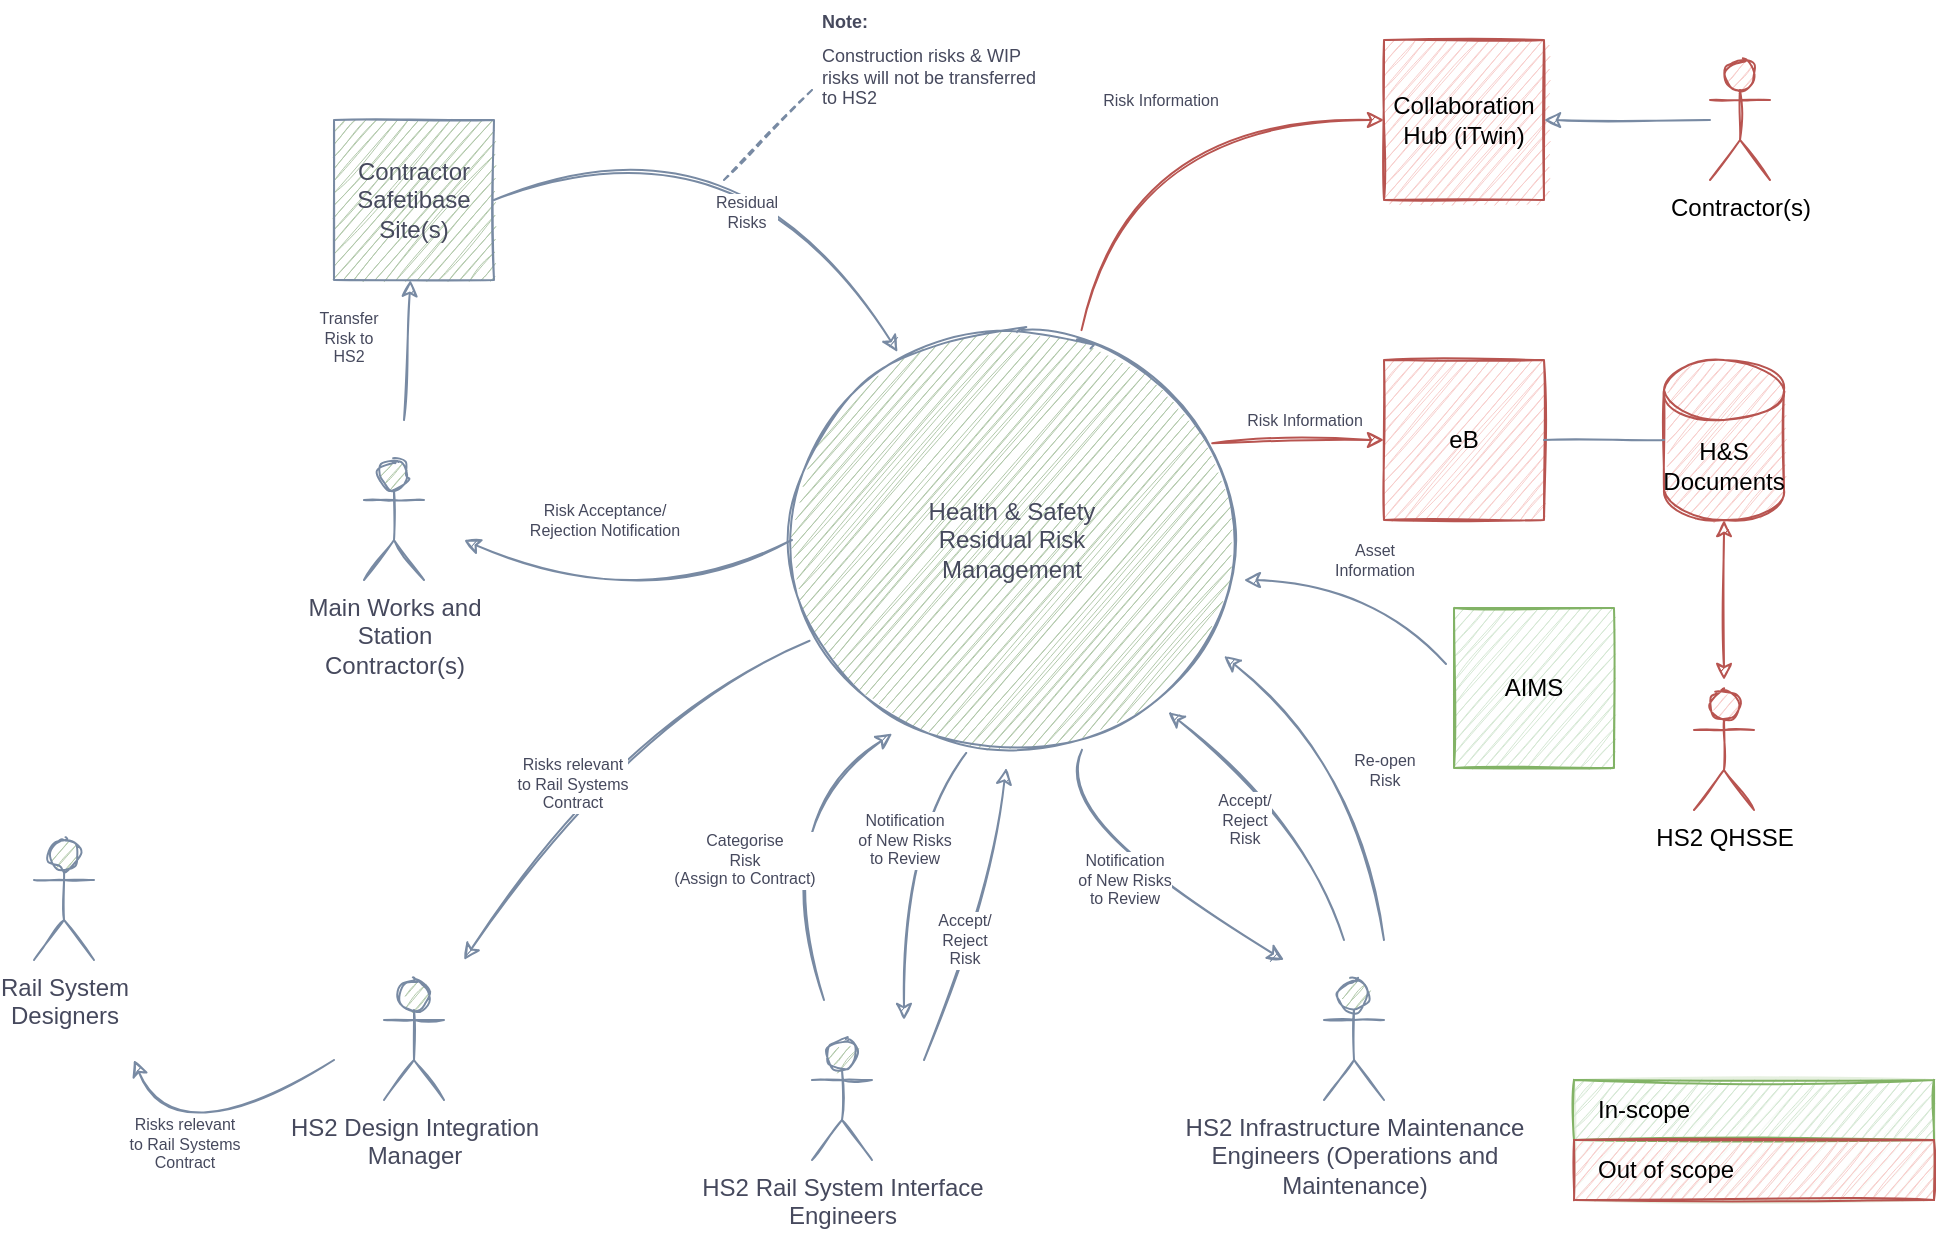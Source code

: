 <mxfile version="17.2.1" type="github" pages="5">
  <diagram id="YRAR-I3iW_ACvrK7R6hZ" name="Context Diagram">
    <mxGraphModel dx="1422" dy="737" grid="1" gridSize="10" guides="1" tooltips="1" connect="1" arrows="1" fold="1" page="1" pageScale="1" pageWidth="1169" pageHeight="827" math="0" shadow="0">
      <root>
        <mxCell id="wFlY0LyXYNupdCXruJlq-0" />
        <mxCell id="wFlY0LyXYNupdCXruJlq-1" parent="wFlY0LyXYNupdCXruJlq-0" />
        <mxCell id="-F3OcQSW__NUDzIldr5I-0" value="eB" style="whiteSpace=wrap;html=1;aspect=fixed;sketch=1;fillColor=#f8cecc;strokeColor=#b85450;" parent="wFlY0LyXYNupdCXruJlq-1" vertex="1">
          <mxGeometry x="795" y="290" width="80" height="80" as="geometry" />
        </mxCell>
        <mxCell id="-F3OcQSW__NUDzIldr5I-1" value="H&amp;amp;S&lt;br&gt;Documents" style="shape=cylinder3;whiteSpace=wrap;html=1;boundedLbl=1;backgroundOutline=1;size=15;sketch=1;fillColor=#f8cecc;strokeColor=#b85450;" parent="wFlY0LyXYNupdCXruJlq-1" vertex="1">
          <mxGeometry x="935" y="290" width="60" height="80" as="geometry" />
        </mxCell>
        <mxCell id="-F3OcQSW__NUDzIldr5I-2" value="" style="endArrow=none;html=1;rounded=0;entryX=1;entryY=0.5;entryDx=0;entryDy=0;exitX=0;exitY=0.5;exitDx=0;exitDy=0;exitPerimeter=0;sketch=1;strokeColor=#788AA3;fontColor=#46495D;" parent="wFlY0LyXYNupdCXruJlq-1" source="-F3OcQSW__NUDzIldr5I-1" target="-F3OcQSW__NUDzIldr5I-0" edge="1">
          <mxGeometry width="50" height="50" relative="1" as="geometry">
            <mxPoint x="585" y="470" as="sourcePoint" />
            <mxPoint x="635" y="420" as="targetPoint" />
          </mxGeometry>
        </mxCell>
        <mxCell id="-F3OcQSW__NUDzIldr5I-3" value="Collaboration Hub (iTwin)" style="whiteSpace=wrap;html=1;aspect=fixed;sketch=1;fillColor=#f8cecc;strokeColor=#b85450;" parent="wFlY0LyXYNupdCXruJlq-1" vertex="1">
          <mxGeometry x="795" y="130" width="80" height="80" as="geometry" />
        </mxCell>
        <mxCell id="-F3OcQSW__NUDzIldr5I-4" value="Contractor Safetibase&lt;br&gt;Site(s)" style="whiteSpace=wrap;html=1;aspect=fixed;sketch=1;fillColor=#B2C9AB;strokeColor=#788AA3;fontColor=#46495D;" parent="wFlY0LyXYNupdCXruJlq-1" vertex="1">
          <mxGeometry x="270" y="170" width="80" height="80" as="geometry" />
        </mxCell>
        <mxCell id="-F3OcQSW__NUDzIldr5I-5" value="Health &amp;amp; Safety&lt;br&gt;Residual Risk &lt;br&gt;Management&lt;br&gt;" style="ellipse;whiteSpace=wrap;html=1;aspect=fixed;sketch=1;fillColor=#B2C9AB;strokeColor=#788AA3;fontColor=#46495D;" parent="wFlY0LyXYNupdCXruJlq-1" vertex="1">
          <mxGeometry x="499" y="270" width="220" height="220" as="geometry" />
        </mxCell>
        <mxCell id="-F3OcQSW__NUDzIldr5I-6" value="Residual&lt;br style=&quot;font-size: 8px;&quot;&gt;Risks" style="curved=1;endArrow=classic;html=1;rounded=0;exitX=1;exitY=0.5;exitDx=0;exitDy=0;sketch=1;strokeColor=#788AA3;fontColor=#46495D;fontSize=8;" parent="wFlY0LyXYNupdCXruJlq-1" source="-F3OcQSW__NUDzIldr5I-4" target="-F3OcQSW__NUDzIldr5I-5" edge="1">
          <mxGeometry x="-0.189" y="-52" width="50" height="50" relative="1" as="geometry">
            <mxPoint x="585" y="440" as="sourcePoint" />
            <mxPoint x="635" y="390" as="targetPoint" />
            <Array as="points">
              <mxPoint x="475" y="160" />
            </Array>
            <mxPoint as="offset" />
          </mxGeometry>
        </mxCell>
        <mxCell id="-F3OcQSW__NUDzIldr5I-7" value="Risk Acceptance/&lt;br style=&quot;font-size: 8px;&quot;&gt;Rejection Notification" style="curved=1;endArrow=none;html=1;rounded=0;entryX=0;entryY=0.5;entryDx=0;entryDy=0;startArrow=classic;startFill=1;endFill=0;sketch=1;strokeColor=#788AA3;fontColor=#46495D;fontSize=8;" parent="wFlY0LyXYNupdCXruJlq-1" target="-F3OcQSW__NUDzIldr5I-5" edge="1">
          <mxGeometry x="-0.344" y="38" width="50" height="50" relative="1" as="geometry">
            <mxPoint x="335" y="380" as="sourcePoint" />
            <mxPoint x="568.96" y="324" as="targetPoint" />
            <Array as="points">
              <mxPoint x="425" y="420" />
            </Array>
            <mxPoint as="offset" />
          </mxGeometry>
        </mxCell>
        <mxCell id="-F3OcQSW__NUDzIldr5I-9" value="Transfer&lt;br style=&quot;font-size: 8px;&quot;&gt;Risk to&lt;br style=&quot;font-size: 8px;&quot;&gt;HS2" style="endArrow=classic;html=1;rounded=0;sketch=1;strokeColor=#788AA3;fontColor=#46495D;fontSize=8;" parent="wFlY0LyXYNupdCXruJlq-1" target="-F3OcQSW__NUDzIldr5I-4" edge="1">
          <mxGeometry x="0.143" y="30" width="50" height="50" relative="1" as="geometry">
            <mxPoint x="305" y="320" as="sourcePoint" />
            <mxPoint x="635" y="390" as="targetPoint" />
            <mxPoint as="offset" />
          </mxGeometry>
        </mxCell>
        <mxCell id="-F3OcQSW__NUDzIldr5I-11" value="Risk Information" style="curved=1;endArrow=classic;html=1;rounded=0;exitX=0.955;exitY=0.28;exitDx=0;exitDy=0;entryX=0;entryY=0.5;entryDx=0;entryDy=0;exitPerimeter=0;sketch=1;strokeColor=#b85450;fontColor=#46495D;fontSize=8;fillColor=#f8cecc;" parent="wFlY0LyXYNupdCXruJlq-1" source="-F3OcQSW__NUDzIldr5I-5" target="-F3OcQSW__NUDzIldr5I-0" edge="1">
          <mxGeometry x="0.06" y="10" width="50" height="50" relative="1" as="geometry">
            <mxPoint x="748.87" y="390" as="sourcePoint" />
            <mxPoint x="921.13" y="594" as="targetPoint" />
            <Array as="points">
              <mxPoint x="745" y="330" />
            </Array>
            <mxPoint as="offset" />
          </mxGeometry>
        </mxCell>
        <mxCell id="-F3OcQSW__NUDzIldr5I-12" value="Risk Information" style="curved=1;endArrow=classic;html=1;rounded=0;exitX=0.658;exitY=0.023;exitDx=0;exitDy=0;entryX=0;entryY=0.5;entryDx=0;entryDy=0;exitPerimeter=0;sketch=1;strokeColor=#b85450;fontColor=#46495D;fontSize=8;fillColor=#f8cecc;" parent="wFlY0LyXYNupdCXruJlq-1" source="-F3OcQSW__NUDzIldr5I-5" target="-F3OcQSW__NUDzIldr5I-3" edge="1">
          <mxGeometry x="0.06" y="10" width="50" height="50" relative="1" as="geometry">
            <mxPoint x="729.0" y="390" as="sourcePoint" />
            <mxPoint x="805" y="340" as="targetPoint" />
            <Array as="points">
              <mxPoint x="665" y="170" />
            </Array>
            <mxPoint as="offset" />
          </mxGeometry>
        </mxCell>
        <mxCell id="-F3OcQSW__NUDzIldr5I-13" value="HS2 Rail System Interface&lt;br&gt;Engineers" style="shape=umlActor;verticalLabelPosition=bottom;verticalAlign=top;html=1;outlineConnect=0;sketch=1;fillColor=#B2C9AB;strokeColor=#788AA3;fontColor=#46495D;" parent="wFlY0LyXYNupdCXruJlq-1" vertex="1">
          <mxGeometry x="509" y="630" width="30" height="60" as="geometry" />
        </mxCell>
        <mxCell id="-F3OcQSW__NUDzIldr5I-14" value="HS2 Infrastructure Maintenance&lt;br&gt;Engineers (Operations and&lt;br&gt;Maintenance)" style="shape=umlActor;verticalLabelPosition=bottom;verticalAlign=top;html=1;outlineConnect=0;sketch=1;fillColor=#B2C9AB;strokeColor=#788AA3;fontColor=#46495D;" parent="wFlY0LyXYNupdCXruJlq-1" vertex="1">
          <mxGeometry x="765" y="600" width="30" height="60" as="geometry" />
        </mxCell>
        <mxCell id="-F3OcQSW__NUDzIldr5I-15" value="Risks relevant&lt;br style=&quot;font-size: 8px;&quot;&gt;to Rail Systems &lt;br style=&quot;font-size: 8px;&quot;&gt;Contract" style="curved=1;endArrow=none;html=1;rounded=0;entryX=0.04;entryY=0.729;entryDx=0;entryDy=0;startArrow=classic;startFill=1;endFill=0;sketch=1;strokeColor=#788AA3;fontColor=#46495D;fontSize=8;entryPerimeter=0;" parent="wFlY0LyXYNupdCXruJlq-1" target="-F3OcQSW__NUDzIldr5I-5" edge="1">
          <mxGeometry x="-0.155" y="4" width="50" height="50" relative="1" as="geometry">
            <mxPoint x="335" y="590" as="sourcePoint" />
            <mxPoint x="509" y="390" as="targetPoint" />
            <Array as="points">
              <mxPoint x="415" y="470" />
            </Array>
            <mxPoint as="offset" />
          </mxGeometry>
        </mxCell>
        <mxCell id="-F3OcQSW__NUDzIldr5I-16" value="Notification&lt;br style=&quot;font-size: 8px;&quot;&gt;of New Risks&lt;br style=&quot;font-size: 8px;&quot;&gt;to Review" style="curved=1;endArrow=none;html=1;rounded=0;entryX=0.659;entryY=0.977;entryDx=0;entryDy=0;startArrow=classic;startFill=1;endFill=0;entryPerimeter=0;sketch=1;strokeColor=#788AA3;fontColor=#46495D;fontSize=8;" parent="wFlY0LyXYNupdCXruJlq-1" target="-F3OcQSW__NUDzIldr5I-5" edge="1">
          <mxGeometry x="-0.002" y="6" width="50" height="50" relative="1" as="geometry">
            <mxPoint x="745" y="590" as="sourcePoint" />
            <mxPoint x="541.218" y="467.782" as="targetPoint" />
            <Array as="points">
              <mxPoint x="625" y="520" />
            </Array>
            <mxPoint as="offset" />
          </mxGeometry>
        </mxCell>
        <mxCell id="-F3OcQSW__NUDzIldr5I-17" value="Accept/&lt;br style=&quot;font-size: 8px;&quot;&gt;Reject&lt;br style=&quot;font-size: 8px;&quot;&gt;Risk" style="curved=1;endArrow=classic;html=1;rounded=0;entryX=0.855;entryY=0.891;entryDx=0;entryDy=0;startArrow=none;startFill=0;endFill=1;entryPerimeter=0;sketch=1;strokeColor=#788AA3;fontColor=#46495D;fontSize=8;" parent="wFlY0LyXYNupdCXruJlq-1" target="-F3OcQSW__NUDzIldr5I-5" edge="1">
          <mxGeometry x="0.157" y="19" width="50" height="50" relative="1" as="geometry">
            <mxPoint x="775" y="580" as="sourcePoint" />
            <mxPoint x="653.98" y="494.94" as="targetPoint" />
            <Array as="points">
              <mxPoint x="755" y="520" />
            </Array>
            <mxPoint as="offset" />
          </mxGeometry>
        </mxCell>
        <mxCell id="-F3OcQSW__NUDzIldr5I-18" value="HS2 QHSSE" style="shape=umlActor;verticalLabelPosition=bottom;verticalAlign=top;html=1;outlineConnect=0;rounded=0;sketch=1;fillColor=#f8cecc;strokeColor=#b85450;" parent="wFlY0LyXYNupdCXruJlq-1" vertex="1">
          <mxGeometry x="950" y="455" width="30" height="60" as="geometry" />
        </mxCell>
        <mxCell id="-F3OcQSW__NUDzIldr5I-19" value="" style="endArrow=classic;startArrow=classic;html=1;rounded=1;curved=0;entryX=0.5;entryY=1;entryDx=0;entryDy=0;entryPerimeter=0;sketch=1;strokeColor=#b85450;fontColor=#46495D;fillColor=#f8cecc;" parent="wFlY0LyXYNupdCXruJlq-1" target="-F3OcQSW__NUDzIldr5I-1" edge="1">
          <mxGeometry width="50" height="50" relative="1" as="geometry">
            <mxPoint x="965" y="450" as="sourcePoint" />
            <mxPoint x="555" y="430" as="targetPoint" />
          </mxGeometry>
        </mxCell>
        <mxCell id="-F3OcQSW__NUDzIldr5I-20" value="Main Works and&lt;br&gt;Station&lt;br&gt;Contractor(s)" style="shape=umlActor;verticalLabelPosition=bottom;verticalAlign=top;html=1;outlineConnect=0;rounded=0;sketch=1;fillColor=#B2C9AB;strokeColor=#788AA3;fontColor=#46495D;" parent="wFlY0LyXYNupdCXruJlq-1" vertex="1">
          <mxGeometry x="285" y="340" width="30" height="60" as="geometry" />
        </mxCell>
        <mxCell id="-F3OcQSW__NUDzIldr5I-21" value="Re-open&lt;br style=&quot;font-size: 8px;&quot;&gt;Risk" style="curved=1;endArrow=classic;html=1;rounded=0;entryX=0.855;entryY=0.891;entryDx=0;entryDy=0;startArrow=none;startFill=0;endFill=1;entryPerimeter=0;sketch=1;strokeColor=#788AA3;fontColor=#46495D;fontSize=8;" parent="wFlY0LyXYNupdCXruJlq-1" edge="1">
          <mxGeometry x="-0.045" y="-12" width="50" height="50" relative="1" as="geometry">
            <mxPoint x="795" y="580" as="sourcePoint" />
            <mxPoint x="715" y="438" as="targetPoint" />
            <Array as="points">
              <mxPoint x="782.9" y="491.98" />
            </Array>
            <mxPoint as="offset" />
          </mxGeometry>
        </mxCell>
        <mxCell id="-F3OcQSW__NUDzIldr5I-23" value="Contractor(s)" style="shape=umlActor;verticalLabelPosition=bottom;verticalAlign=top;html=1;outlineConnect=0;rounded=0;sketch=1;strokeColor=#b85450;fillColor=#f8cecc;" parent="wFlY0LyXYNupdCXruJlq-1" vertex="1">
          <mxGeometry x="958" y="140" width="30" height="60" as="geometry" />
        </mxCell>
        <mxCell id="-F3OcQSW__NUDzIldr5I-24" value="" style="endArrow=classic;html=1;rounded=1;sketch=1;fontColor=#46495D;strokeColor=#788AA3;fillColor=#B2C9AB;curved=0;entryX=1;entryY=0.5;entryDx=0;entryDy=0;" parent="wFlY0LyXYNupdCXruJlq-1" source="-F3OcQSW__NUDzIldr5I-23" target="-F3OcQSW__NUDzIldr5I-3" edge="1">
          <mxGeometry width="50" height="50" relative="1" as="geometry">
            <mxPoint x="845" y="310" as="sourcePoint" />
            <mxPoint x="895" y="260" as="targetPoint" />
          </mxGeometry>
        </mxCell>
        <mxCell id="-F3OcQSW__NUDzIldr5I-25" value="&lt;h1 style=&quot;font-size: 9px;&quot;&gt;&lt;font style=&quot;font-size: 9px;&quot;&gt;Note:&lt;/font&gt;&lt;/h1&gt;&lt;div style=&quot;font-size: 9px;&quot;&gt;&lt;font style=&quot;font-size: 9px;&quot;&gt;Construction risks &amp;amp; WIP risks will not be transferred to HS2&lt;/font&gt;&lt;/div&gt;" style="text;html=1;strokeColor=none;fillColor=none;spacing=5;spacingTop=-20;whiteSpace=wrap;overflow=hidden;rounded=0;sketch=1;fontColor=#46495D;fontSize=9;" parent="wFlY0LyXYNupdCXruJlq-1" vertex="1">
          <mxGeometry x="509" y="120" width="120" height="70" as="geometry" />
        </mxCell>
        <mxCell id="-F3OcQSW__NUDzIldr5I-26" value="" style="endArrow=none;dashed=1;html=1;rounded=1;fontSize=11;curved=0;sketch=1;strokeColor=#788AA3;fontColor=#46495D;entryX=0;entryY=0.5;entryDx=0;entryDy=0;" parent="wFlY0LyXYNupdCXruJlq-1" target="-F3OcQSW__NUDzIldr5I-25" edge="1">
          <mxGeometry width="50" height="50" relative="1" as="geometry">
            <mxPoint x="465" y="200" as="sourcePoint" />
            <mxPoint x="515" y="130" as="targetPoint" />
          </mxGeometry>
        </mxCell>
        <mxCell id="-F3OcQSW__NUDzIldr5I-27" value="HS2 Design Integration&lt;br&gt;Manager" style="shape=umlActor;verticalLabelPosition=bottom;verticalAlign=top;html=1;outlineConnect=0;rounded=0;sketch=1;fontColor=#46495D;strokeColor=#788AA3;fillColor=#B2C9AB;" parent="wFlY0LyXYNupdCXruJlq-1" vertex="1">
          <mxGeometry x="295" y="600" width="30" height="60" as="geometry" />
        </mxCell>
        <mxCell id="-F3OcQSW__NUDzIldr5I-28" value="Categorise&lt;br&gt;Risk &lt;br&gt;(Assign to Contract)" style="curved=1;endArrow=none;html=1;rounded=0;startArrow=classic;startFill=1;endFill=0;sketch=1;strokeColor=#788AA3;fontColor=#46495D;exitX=0.228;exitY=0.94;exitDx=0;exitDy=0;exitPerimeter=0;fontSize=8;" parent="wFlY0LyXYNupdCXruJlq-1" source="-F3OcQSW__NUDzIldr5I-5" edge="1">
          <mxGeometry x="0.082" y="-16" width="50" height="50" relative="1" as="geometry">
            <mxPoint x="345" y="600" as="sourcePoint" />
            <mxPoint x="515" y="610" as="targetPoint" />
            <Array as="points">
              <mxPoint x="485" y="520" />
            </Array>
            <mxPoint as="offset" />
          </mxGeometry>
        </mxCell>
        <mxCell id="-F3OcQSW__NUDzIldr5I-31" value="Rail System&lt;br&gt;Designers" style="shape=umlActor;verticalLabelPosition=bottom;verticalAlign=top;html=1;outlineConnect=0;rounded=0;sketch=1;fontColor=#46495D;strokeColor=#788AA3;fillColor=#B2C9AB;" parent="wFlY0LyXYNupdCXruJlq-1" vertex="1">
          <mxGeometry x="120" y="530" width="30" height="60" as="geometry" />
        </mxCell>
        <mxCell id="-F3OcQSW__NUDzIldr5I-34" value="Risks relevant&lt;br style=&quot;font-size: 8px;&quot;&gt;to Rail Systems &lt;br style=&quot;font-size: 8px;&quot;&gt;Contract" style="curved=1;endArrow=none;html=1;rounded=0;startArrow=classic;startFill=1;endFill=0;sketch=1;strokeColor=#788AA3;fontColor=#46495D;fontSize=8;" parent="wFlY0LyXYNupdCXruJlq-1" edge="1">
          <mxGeometry x="-0.155" y="4" width="50" height="50" relative="1" as="geometry">
            <mxPoint x="170" y="640" as="sourcePoint" />
            <mxPoint x="270" y="640" as="targetPoint" />
            <Array as="points">
              <mxPoint x="190" y="690" />
            </Array>
            <mxPoint as="offset" />
          </mxGeometry>
        </mxCell>
        <mxCell id="CqCtM-D3lyMSpklmEJnD-0" value="Notification&lt;br style=&quot;font-size: 8px;&quot;&gt;of New Risks&lt;br style=&quot;font-size: 8px;&quot;&gt;to Review" style="curved=1;endArrow=none;html=1;rounded=0;entryX=0.396;entryY=0.984;entryDx=0;entryDy=0;startArrow=classic;startFill=1;endFill=0;entryPerimeter=0;sketch=1;strokeColor=#788AA3;fontColor=#46495D;fontSize=8;" parent="wFlY0LyXYNupdCXruJlq-1" target="-F3OcQSW__NUDzIldr5I-5" edge="1">
          <mxGeometry x="0.254" width="50" height="50" relative="1" as="geometry">
            <mxPoint x="555" y="620" as="sourcePoint" />
            <mxPoint x="653.98" y="494.94" as="targetPoint" />
            <Array as="points">
              <mxPoint x="555" y="530" />
            </Array>
            <mxPoint as="offset" />
          </mxGeometry>
        </mxCell>
        <mxCell id="CqCtM-D3lyMSpklmEJnD-1" value="Accept/&lt;br style=&quot;font-size: 8px&quot;&gt;Reject&lt;br style=&quot;font-size: 8px&quot;&gt;Risk" style="curved=1;endArrow=classic;html=1;rounded=0;entryX=0.487;entryY=1.018;entryDx=0;entryDy=0;startArrow=none;startFill=0;endFill=1;entryPerimeter=0;sketch=1;strokeColor=#788AA3;fontColor=#46495D;fontSize=8;" parent="wFlY0LyXYNupdCXruJlq-1" target="-F3OcQSW__NUDzIldr5I-5" edge="1">
          <mxGeometry x="-0.176" y="5" width="50" height="50" relative="1" as="geometry">
            <mxPoint x="565" y="640" as="sourcePoint" />
            <mxPoint x="697.1" y="476.02" as="targetPoint" />
            <Array as="points">
              <mxPoint x="595" y="570" />
            </Array>
            <mxPoint as="offset" />
          </mxGeometry>
        </mxCell>
        <mxCell id="UTyRkKOIp3BVwUVsx2RV-0" value="" style="shape=table;html=1;whiteSpace=wrap;startSize=0;container=1;collapsible=0;childLayout=tableLayout;fillColor=#d5e8d4;align=left;spacingLeft=10;strokeColor=#82b366;rounded=1;arcSize=11;resizable=0;points=[[0.25,0,0],[0.5,0,0],[0.75,0,0],[1,0.25,0],[1,0.5,0],[1,0.75,0],[0.75,1,0],[0.5,1,0],[0.25,1,0],[0,0.75,0],[0,0.5,0],[0,0.25,0]];sketch=1;opacity=20;" parent="wFlY0LyXYNupdCXruJlq-1" vertex="1">
          <mxGeometry x="890" y="650" width="180" height="60" as="geometry" />
        </mxCell>
        <mxCell id="UTyRkKOIp3BVwUVsx2RV-1" value="In-scope" style="shape=partialRectangle;html=1;whiteSpace=wrap;connectable=0;fillColor=#d5e8d4;top=1;left=1;bottom=1;right=1;overflow=hidden;pointerEvents=1;align=left;spacingLeft=10;strokeColor=#82b366;rounded=0;sketch=1;strokeWidth=1;" parent="UTyRkKOIp3BVwUVsx2RV-0" vertex="1">
          <mxGeometry width="180" height="30" as="geometry" />
        </mxCell>
        <mxCell id="UTyRkKOIp3BVwUVsx2RV-3" value="Out of scope" style="shape=partialRectangle;html=1;whiteSpace=wrap;connectable=0;fillColor=#f8cecc;top=1;left=1;bottom=1;right=1;overflow=hidden;pointerEvents=1;align=left;spacingLeft=10;rounded=0;sketch=1;strokeColor=#b85450;" parent="UTyRkKOIp3BVwUVsx2RV-0" vertex="1">
          <mxGeometry y="30" width="180" height="30" as="geometry" />
        </mxCell>
        <mxCell id="9994Hg8sCUkeViw6_hME-0" value="AIMS" style="whiteSpace=wrap;html=1;aspect=fixed;sketch=1;fillColor=#d5e8d4;strokeColor=#82b366;" parent="wFlY0LyXYNupdCXruJlq-1" vertex="1">
          <mxGeometry x="830" y="414" width="80" height="80" as="geometry" />
        </mxCell>
        <mxCell id="9994Hg8sCUkeViw6_hME-1" value="Asset&lt;br&gt;Information" style="curved=1;endArrow=classic;html=1;rounded=0;entryX=1.027;entryY=0.591;entryDx=0;entryDy=0;startArrow=none;startFill=0;endFill=1;entryPerimeter=0;sketch=1;strokeColor=#788AA3;fontColor=#46495D;fontSize=8;exitX=-0.05;exitY=0.35;exitDx=0;exitDy=0;exitPerimeter=0;" parent="wFlY0LyXYNupdCXruJlq-1" source="9994Hg8sCUkeViw6_hME-0" target="-F3OcQSW__NUDzIldr5I-5" edge="1">
          <mxGeometry x="-0.081" y="-10" width="50" height="50" relative="1" as="geometry">
            <mxPoint x="805" y="590" as="sourcePoint" />
            <mxPoint x="725" y="448" as="targetPoint" />
            <Array as="points">
              <mxPoint x="790" y="400" />
            </Array>
            <mxPoint as="offset" />
          </mxGeometry>
        </mxCell>
      </root>
    </mxGraphModel>
  </diagram>
  <diagram id="GNbTltN_QR_Pi61CCpcw" name="Conceptual Data Model">
    <mxGraphModel dx="1422" dy="737" grid="1" gridSize="10" guides="1" tooltips="1" connect="1" arrows="1" fold="1" page="1" pageScale="1" pageWidth="1169" pageHeight="827" math="0" shadow="0">
      <root>
        <mxCell id="tjthlRiT6SvBU4lU26qR-0" />
        <mxCell id="tjthlRiT6SvBU4lU26qR-1" parent="tjthlRiT6SvBU4lU26qR-0" />
        <mxCell id="tjthlRiT6SvBU4lU26qR-6" value="Stage" style="swimlane;fontStyle=0;childLayout=stackLayout;horizontal=1;startSize=30;horizontalStack=0;resizeParent=1;resizeParentMax=0;resizeLast=0;collapsible=1;marginBottom=0;rounded=0;sketch=1;fillColor=#FFE45E;strokeColor=#FF6392;fontColor=#5AA9E6;" parent="tjthlRiT6SvBU4lU26qR-1" vertex="1">
          <mxGeometry x="70" y="264" width="140" height="60" as="geometry" />
        </mxCell>
        <mxCell id="tjthlRiT6SvBU4lU26qR-7" value="Contract" style="swimlane;fontStyle=0;childLayout=stackLayout;horizontal=1;startSize=30;horizontalStack=0;resizeParent=1;resizeParentMax=0;resizeLast=0;collapsible=1;marginBottom=0;rounded=0;sketch=1;fillColor=#FFE45E;strokeColor=#FF6392;fontColor=#5AA9E6;" parent="tjthlRiT6SvBU4lU26qR-1" vertex="1">
          <mxGeometry x="70" y="130" width="140" height="60" as="geometry" />
        </mxCell>
        <mxCell id="tjthlRiT6SvBU4lU26qR-8" value="IPT" style="swimlane;fontStyle=0;childLayout=stackLayout;horizontal=1;startSize=30;horizontalStack=0;resizeParent=1;resizeParentMax=0;resizeLast=0;collapsible=1;marginBottom=0;rounded=0;sketch=1;fillColor=#FFE45E;strokeColor=#FF6392;fontColor=#5AA9E6;" parent="tjthlRiT6SvBU4lU26qR-1" vertex="1">
          <mxGeometry x="70" y="60" width="140" height="60" as="geometry" />
        </mxCell>
        <mxCell id="tjthlRiT6SvBU4lU26qR-9" value="Temporary Works&#xa;Structure" style="swimlane;fontStyle=0;childLayout=stackLayout;horizontal=1;startSize=30;horizontalStack=0;resizeParent=1;resizeParentMax=0;resizeLast=0;collapsible=1;marginBottom=0;rounded=0;sketch=1;fillColor=#FFE45E;strokeColor=#FF6392;fontColor=#5AA9E6;" parent="tjthlRiT6SvBU4lU26qR-1" vertex="1">
          <mxGeometry x="70" y="470" width="140" height="60" as="geometry" />
        </mxCell>
        <mxCell id="tjthlRiT6SvBU4lU26qR-12" value="Residual Risk" style="swimlane;fontStyle=0;childLayout=stackLayout;horizontal=1;startSize=30;horizontalStack=0;resizeParent=1;resizeParentMax=0;resizeLast=0;collapsible=1;marginBottom=0;rounded=0;sketch=1;fillColor=#FFE45E;strokeColor=#FF6392;fontColor=#5AA9E6;" parent="tjthlRiT6SvBU4lU26qR-1" vertex="1">
          <mxGeometry x="540" y="360" width="140" height="60" as="geometry" />
        </mxCell>
        <mxCell id="tjthlRiT6SvBU4lU26qR-17" value="Residual Risk Owner" style="swimlane;fontStyle=0;childLayout=stackLayout;horizontal=1;startSize=30;horizontalStack=0;resizeParent=1;resizeParentMax=0;resizeLast=0;collapsible=1;marginBottom=0;rounded=0;sketch=1;fillColor=#FFE45E;strokeColor=#FF6392;fontColor=#5AA9E6;" parent="tjthlRiT6SvBU4lU26qR-1" vertex="1">
          <mxGeometry x="810" y="360" width="140" height="60" as="geometry" />
        </mxCell>
        <mxCell id="eb6OVJgZ2Ok7Y7tROxmm-1" value="HS2" style="swimlane;fontStyle=0;childLayout=stackLayout;horizontal=1;startSize=30;horizontalStack=0;resizeParent=1;resizeParentMax=0;resizeLast=0;collapsible=1;marginBottom=0;rounded=0;sketch=1;fillColor=#FFE45E;strokeColor=#FF6392;fontColor=#5AA9E6;" parent="tjthlRiT6SvBU4lU26qR-1" vertex="1">
          <mxGeometry x="670" y="500" width="140" height="60" as="geometry" />
        </mxCell>
        <mxCell id="eb6OVJgZ2Ok7Y7tROxmm-5" value="" style="endArrow=block;endSize=16;endFill=0;html=1;rounded=0;exitX=0.5;exitY=0;exitDx=0;exitDy=0;sketch=1;strokeColor=#FF6392;fontColor=#5AA9E6;" parent="tjthlRiT6SvBU4lU26qR-1" source="eb6OVJgZ2Ok7Y7tROxmm-1" edge="1">
          <mxGeometry width="160" relative="1" as="geometry">
            <mxPoint x="860" y="300" as="sourcePoint" />
            <mxPoint x="880" y="420" as="targetPoint" />
            <Array as="points">
              <mxPoint x="740" y="470" />
              <mxPoint x="880" y="470" />
            </Array>
          </mxGeometry>
        </mxCell>
        <mxCell id="CMkXegSd1WepQRN7WgPC-0" value="Site" style="swimlane;fontStyle=0;childLayout=stackLayout;horizontal=1;startSize=30;horizontalStack=0;resizeParent=1;resizeParentMax=0;resizeLast=0;collapsible=1;marginBottom=0;rounded=0;sketch=1;fillColor=#FFE45E;strokeColor=#FF6392;fontColor=#5AA9E6;" parent="tjthlRiT6SvBU4lU26qR-1" vertex="1">
          <mxGeometry x="70" y="330" width="140" height="60" as="geometry" />
        </mxCell>
        <mxCell id="NWsNslIrE-gvmoEUSblr-0" value="Supply Chain Contractor" style="swimlane;fontStyle=0;childLayout=stackLayout;horizontal=1;startSize=30;horizontalStack=0;resizeParent=1;resizeParentMax=0;resizeLast=0;collapsible=1;marginBottom=0;rounded=0;sketch=1;fillColor=#FFE45E;strokeColor=#FF6392;fontColor=#5AA9E6;" parent="tjthlRiT6SvBU4lU26qR-1" vertex="1">
          <mxGeometry x="670" y="224" width="140" height="60" as="geometry" />
        </mxCell>
        <mxCell id="NWsNslIrE-gvmoEUSblr-2" value="Rail Systems Designer" style="swimlane;fontStyle=0;childLayout=stackLayout;horizontal=1;startSize=30;horizontalStack=0;resizeParent=1;resizeParentMax=0;resizeLast=0;collapsible=1;marginBottom=0;rounded=0;sketch=1;fillColor=#FFE45E;strokeColor=#FF6392;fontColor=#5AA9E6;" parent="tjthlRiT6SvBU4lU26qR-1" vertex="1">
          <mxGeometry x="960" y="500" width="140" height="60" as="geometry" />
        </mxCell>
        <mxCell id="NWsNslIrE-gvmoEUSblr-3" value="" style="endArrow=block;endSize=16;endFill=0;html=1;rounded=0;exitX=0.5;exitY=0;exitDx=0;exitDy=0;sketch=1;strokeColor=#FF6392;fontColor=#5AA9E6;" parent="tjthlRiT6SvBU4lU26qR-1" source="NWsNslIrE-gvmoEUSblr-2" edge="1">
          <mxGeometry width="160" relative="1" as="geometry">
            <mxPoint x="800" y="510" as="sourcePoint" />
            <mxPoint x="880" y="420" as="targetPoint" />
            <Array as="points">
              <mxPoint x="1030" y="470" />
              <mxPoint x="880" y="470" />
            </Array>
          </mxGeometry>
        </mxCell>
        <mxCell id="NWsNslIrE-gvmoEUSblr-4" value="" style="endArrow=none;html=1;edgeStyle=orthogonalEdgeStyle;rounded=1;curved=0;exitX=1;exitY=0.5;exitDx=0;exitDy=0;sketch=1;strokeColor=#FF6392;fontColor=#5AA9E6;" parent="tjthlRiT6SvBU4lU26qR-1" edge="1">
          <mxGeometry relative="1" as="geometry">
            <mxPoint x="680" y="409" as="sourcePoint" />
            <mxPoint x="810" y="409" as="targetPoint" />
          </mxGeometry>
        </mxCell>
        <mxCell id="NWsNslIrE-gvmoEUSblr-7" value="Construction Risk" style="swimlane;fontStyle=0;childLayout=stackLayout;horizontal=1;startSize=30;horizontalStack=0;resizeParent=1;resizeParentMax=0;resizeLast=0;collapsible=1;marginBottom=0;rounded=0;sketch=1;fillColor=#FFE45E;strokeColor=#FF6392;fontColor=#5AA9E6;" parent="tjthlRiT6SvBU4lU26qR-1" vertex="1">
          <mxGeometry x="260" y="360" width="140" height="60" as="geometry" />
        </mxCell>
        <mxCell id="NWsNslIrE-gvmoEUSblr-9" value="Health &amp; Safety Risk" style="swimlane;fontStyle=0;childLayout=stackLayout;horizontal=1;startSize=30;horizontalStack=0;resizeParent=1;resizeParentMax=0;resizeLast=0;collapsible=1;marginBottom=0;rounded=0;sketch=1;fillColor=#FFE45E;strokeColor=#FF6392;fontColor=#5AA9E6;" parent="tjthlRiT6SvBU4lU26qR-1" vertex="1">
          <mxGeometry x="400" y="220" width="140" height="60" as="geometry" />
        </mxCell>
        <mxCell id="NWsNslIrE-gvmoEUSblr-11" value="" style="endArrow=block;endSize=16;endFill=0;html=1;rounded=0;exitX=0.5;exitY=0;exitDx=0;exitDy=0;entryX=0.5;entryY=1;entryDx=0;entryDy=0;sketch=1;strokeColor=#FF6392;fontColor=#5AA9E6;" parent="tjthlRiT6SvBU4lU26qR-1" source="NWsNslIrE-gvmoEUSblr-7" target="NWsNslIrE-gvmoEUSblr-9" edge="1">
          <mxGeometry width="160" relative="1" as="geometry">
            <mxPoint x="430" y="360" as="sourcePoint" />
            <mxPoint x="520" y="280" as="targetPoint" />
            <Array as="points">
              <mxPoint x="330" y="330" />
              <mxPoint x="470" y="330" />
            </Array>
          </mxGeometry>
        </mxCell>
        <mxCell id="NWsNslIrE-gvmoEUSblr-12" value="" style="endArrow=block;endSize=16;endFill=0;html=1;rounded=0;sketch=1;strokeColor=#FF6392;fontColor=#5AA9E6;" parent="tjthlRiT6SvBU4lU26qR-1" edge="1">
          <mxGeometry width="160" relative="1" as="geometry">
            <mxPoint x="610" y="360" as="sourcePoint" />
            <mxPoint x="470" y="280" as="targetPoint" />
            <Array as="points">
              <mxPoint x="610" y="330" />
              <mxPoint x="470" y="330" />
            </Array>
          </mxGeometry>
        </mxCell>
        <mxCell id="FrABh-OHSYKY_q3KwgOw-0" value="agreed to be" style="endArrow=none;html=1;edgeStyle=orthogonalEdgeStyle;rounded=1;curved=0;exitX=1;exitY=0.75;exitDx=0;exitDy=0;entryX=0;entryY=0.75;entryDx=0;entryDy=0;sketch=1;strokeColor=#FF6392;fontColor=#5AA9E6;" parent="tjthlRiT6SvBU4lU26qR-1" source="NWsNslIrE-gvmoEUSblr-7" target="tjthlRiT6SvBU4lU26qR-12" edge="1">
          <mxGeometry relative="1" as="geometry">
            <mxPoint x="420" y="430" as="sourcePoint" />
            <mxPoint x="560" y="400" as="targetPoint" />
          </mxGeometry>
        </mxCell>
        <mxCell id="FrABh-OHSYKY_q3KwgOw-3" value="holds risks&lt;br&gt;on behalf of" style="endArrow=none;html=1;edgeStyle=orthogonalEdgeStyle;rounded=1;curved=0;exitX=1;exitY=0.75;exitDx=0;exitDy=0;entryX=0;entryY=0.75;entryDx=0;entryDy=0;sketch=1;strokeColor=#FF6392;fontColor=#5AA9E6;" parent="tjthlRiT6SvBU4lU26qR-1" source="eb6OVJgZ2Ok7Y7tROxmm-1" target="NWsNslIrE-gvmoEUSblr-2" edge="1">
          <mxGeometry relative="1" as="geometry">
            <mxPoint x="770" y="600" as="sourcePoint" />
            <mxPoint x="900" y="540" as="targetPoint" />
          </mxGeometry>
        </mxCell>
        <mxCell id="FrABh-OHSYKY_q3KwgOw-6" value="is identified by" style="endArrow=none;html=1;edgeStyle=orthogonalEdgeStyle;rounded=1;curved=0;exitX=1;exitY=0.75;exitDx=0;exitDy=0;sketch=1;strokeColor=#FF6392;fontColor=#5AA9E6;entryX=0;entryY=0.75;entryDx=0;entryDy=0;" parent="tjthlRiT6SvBU4lU26qR-1" source="NWsNslIrE-gvmoEUSblr-9" target="NWsNslIrE-gvmoEUSblr-0" edge="1">
          <mxGeometry relative="1" as="geometry">
            <mxPoint x="670" y="360" as="sourcePoint" />
            <mxPoint x="720" y="265" as="targetPoint" />
          </mxGeometry>
        </mxCell>
        <mxCell id="J59a14MYtByXrjulWEnR-0" value="Permanent Works&#xa;Structure" style="swimlane;fontStyle=0;childLayout=stackLayout;horizontal=1;startSize=30;horizontalStack=0;resizeParent=1;resizeParentMax=0;resizeLast=0;collapsible=1;marginBottom=0;rounded=0;sketch=1;fillColor=#FFE45E;strokeColor=#FF6392;fontColor=#5AA9E6;" parent="tjthlRiT6SvBU4lU26qR-1" vertex="1">
          <mxGeometry x="70" y="400" width="140" height="60" as="geometry" />
        </mxCell>
        <mxCell id="J59a14MYtByXrjulWEnR-1" value="Asset" style="swimlane;fontStyle=0;childLayout=stackLayout;horizontal=1;startSize=30;horizontalStack=0;resizeParent=1;resizeParentMax=0;resizeLast=0;collapsible=1;marginBottom=0;rounded=0;sketch=1;fillColor=#FFE45E;strokeColor=#FF6392;fontColor=#5AA9E6;" parent="tjthlRiT6SvBU4lU26qR-1" vertex="1">
          <mxGeometry x="70" y="200" width="140" height="60" as="geometry" />
        </mxCell>
        <mxCell id="J59a14MYtByXrjulWEnR-2" value="" style="endArrow=none;html=1;edgeStyle=orthogonalEdgeStyle;rounded=1;curved=0;exitX=1;exitY=0.5;exitDx=0;exitDy=0;entryX=0;entryY=0.5;entryDx=0;entryDy=0;sketch=1;strokeColor=#FF6392;fontColor=#5AA9E6;" parent="tjthlRiT6SvBU4lU26qR-1" source="tjthlRiT6SvBU4lU26qR-8" target="NWsNslIrE-gvmoEUSblr-9" edge="1">
          <mxGeometry relative="1" as="geometry">
            <mxPoint x="260" y="100" as="sourcePoint" />
            <mxPoint x="420" y="100" as="targetPoint" />
            <Array as="points">
              <mxPoint x="240" y="90" />
              <mxPoint x="240" y="250" />
            </Array>
          </mxGeometry>
        </mxCell>
        <mxCell id="J59a14MYtByXrjulWEnR-5" value="" style="endArrow=none;html=1;edgeStyle=orthogonalEdgeStyle;rounded=1;curved=0;exitX=1;exitY=0.5;exitDx=0;exitDy=0;entryX=0;entryY=0.5;entryDx=0;entryDy=0;sketch=1;strokeColor=#FF6392;fontColor=#5AA9E6;" parent="tjthlRiT6SvBU4lU26qR-1" source="tjthlRiT6SvBU4lU26qR-7" target="NWsNslIrE-gvmoEUSblr-9" edge="1">
          <mxGeometry relative="1" as="geometry">
            <mxPoint x="120" y="80" as="sourcePoint" />
            <mxPoint x="410" y="260.0" as="targetPoint" />
            <Array as="points">
              <mxPoint x="240" y="160" />
              <mxPoint x="240" y="250" />
            </Array>
          </mxGeometry>
        </mxCell>
        <mxCell id="J59a14MYtByXrjulWEnR-6" value="" style="endArrow=none;html=1;edgeStyle=orthogonalEdgeStyle;rounded=1;curved=0;exitX=1;exitY=0.5;exitDx=0;exitDy=0;entryX=0;entryY=0.5;entryDx=0;entryDy=0;sketch=1;strokeColor=#FF6392;fontColor=#5AA9E6;" parent="tjthlRiT6SvBU4lU26qR-1" source="J59a14MYtByXrjulWEnR-1" target="NWsNslIrE-gvmoEUSblr-9" edge="1">
          <mxGeometry relative="1" as="geometry">
            <mxPoint x="120" y="160" as="sourcePoint" />
            <mxPoint x="410" y="260.0" as="targetPoint" />
            <Array as="points">
              <mxPoint x="240" y="230" />
              <mxPoint x="240" y="250" />
            </Array>
          </mxGeometry>
        </mxCell>
        <mxCell id="J59a14MYtByXrjulWEnR-7" value="" style="endArrow=none;html=1;edgeStyle=orthogonalEdgeStyle;rounded=1;curved=0;exitX=1;exitY=0.5;exitDx=0;exitDy=0;entryX=0;entryY=0.5;entryDx=0;entryDy=0;sketch=1;strokeColor=#FF6392;fontColor=#5AA9E6;" parent="tjthlRiT6SvBU4lU26qR-1" source="tjthlRiT6SvBU4lU26qR-6" target="NWsNslIrE-gvmoEUSblr-9" edge="1">
          <mxGeometry relative="1" as="geometry">
            <mxPoint x="120" y="240" as="sourcePoint" />
            <mxPoint x="410" y="260.0" as="targetPoint" />
            <Array as="points">
              <mxPoint x="240" y="294" />
              <mxPoint x="240" y="250" />
            </Array>
          </mxGeometry>
        </mxCell>
        <mxCell id="J59a14MYtByXrjulWEnR-8" value="" style="endArrow=none;html=1;edgeStyle=orthogonalEdgeStyle;rounded=1;curved=0;exitX=1;exitY=0.5;exitDx=0;exitDy=0;entryX=0;entryY=0.5;entryDx=0;entryDy=0;sketch=1;strokeColor=#FF6392;fontColor=#5AA9E6;" parent="tjthlRiT6SvBU4lU26qR-1" source="CMkXegSd1WepQRN7WgPC-0" target="NWsNslIrE-gvmoEUSblr-9" edge="1">
          <mxGeometry relative="1" as="geometry">
            <mxPoint x="120" y="320.0" as="sourcePoint" />
            <mxPoint x="410" y="260.0" as="targetPoint" />
            <Array as="points">
              <mxPoint x="240" y="360" />
              <mxPoint x="240" y="250" />
            </Array>
          </mxGeometry>
        </mxCell>
        <mxCell id="J59a14MYtByXrjulWEnR-9" value="" style="endArrow=none;html=1;edgeStyle=orthogonalEdgeStyle;rounded=1;curved=0;exitX=1;exitY=0.5;exitDx=0;exitDy=0;entryX=0;entryY=0.5;entryDx=0;entryDy=0;sketch=1;strokeColor=#FF6392;fontColor=#5AA9E6;" parent="tjthlRiT6SvBU4lU26qR-1" source="J59a14MYtByXrjulWEnR-0" target="NWsNslIrE-gvmoEUSblr-9" edge="1">
          <mxGeometry relative="1" as="geometry">
            <mxPoint x="120" y="400.0" as="sourcePoint" />
            <mxPoint x="410" y="260.0" as="targetPoint" />
            <Array as="points">
              <mxPoint x="240" y="430" />
              <mxPoint x="240" y="250" />
            </Array>
          </mxGeometry>
        </mxCell>
        <mxCell id="J59a14MYtByXrjulWEnR-10" value="" style="endArrow=none;html=1;edgeStyle=orthogonalEdgeStyle;rounded=1;curved=0;exitX=1;exitY=0.5;exitDx=0;exitDy=0;entryX=0;entryY=0.5;entryDx=0;entryDy=0;sketch=1;strokeColor=#FF6392;fontColor=#5AA9E6;" parent="tjthlRiT6SvBU4lU26qR-1" source="tjthlRiT6SvBU4lU26qR-9" target="NWsNslIrE-gvmoEUSblr-9" edge="1">
          <mxGeometry relative="1" as="geometry">
            <mxPoint x="120" y="480.0" as="sourcePoint" />
            <mxPoint x="410" y="260.0" as="targetPoint" />
            <Array as="points">
              <mxPoint x="240" y="500" />
              <mxPoint x="240" y="250" />
            </Array>
          </mxGeometry>
        </mxCell>
        <mxCell id="J59a14MYtByXrjulWEnR-11" value="allocated against" style="edgeLabel;html=1;align=center;verticalAlign=middle;resizable=0;points=[];fontColor=#5AA9E6;" parent="J59a14MYtByXrjulWEnR-10" vertex="1" connectable="0">
          <mxGeometry x="0.712" y="1" relative="1" as="geometry">
            <mxPoint as="offset" />
          </mxGeometry>
        </mxCell>
        <mxCell id="6AG6-5pD6ZTik0UvCejX-0" value="Risk Database" style="swimlane;fontStyle=0;childLayout=stackLayout;horizontal=1;startSize=30;horizontalStack=0;resizeParent=1;resizeParentMax=0;resizeLast=0;collapsible=1;marginBottom=0;rounded=0;sketch=1;fillColor=#FFE45E;strokeColor=#FF6392;fontColor=#5AA9E6;" parent="tjthlRiT6SvBU4lU26qR-1" vertex="1">
          <mxGeometry x="670" y="80" width="140" height="60" as="geometry" />
        </mxCell>
        <mxCell id="6AG6-5pD6ZTik0UvCejX-1" value="records risks using" style="endArrow=none;html=1;edgeStyle=orthogonalEdgeStyle;rounded=1;curved=0;exitX=0.5;exitY=0;exitDx=0;exitDy=0;sketch=1;strokeColor=#FF6392;fontColor=#5AA9E6;entryX=0.5;entryY=1;entryDx=0;entryDy=0;" parent="tjthlRiT6SvBU4lU26qR-1" source="NWsNslIrE-gvmoEUSblr-0" target="6AG6-5pD6ZTik0UvCejX-0" edge="1">
          <mxGeometry relative="1" as="geometry">
            <mxPoint x="550" y="275" as="sourcePoint" />
            <mxPoint x="820" y="275" as="targetPoint" />
          </mxGeometry>
        </mxCell>
      </root>
    </mxGraphModel>
  </diagram>
  <diagram id="LcxkQeNiOd2DVYdwk_hV" name="High Level Design">
    <mxGraphModel dx="1422" dy="737" grid="1" gridSize="10" guides="1" tooltips="1" connect="1" arrows="1" fold="1" page="1" pageScale="1" pageWidth="1169" pageHeight="827" math="0" shadow="0">
      <root>
        <mxCell id="NEUEdsQqPpQnwkxKzsq--0" />
        <mxCell id="NEUEdsQqPpQnwkxKzsq--1" parent="NEUEdsQqPpQnwkxKzsq--0" />
        <mxCell id="j5soE8tgd2tdxr3b1-SJ-0" value="HS2 Azure Tenancy" style="shape=umlFrame;whiteSpace=wrap;html=1;rounded=0;sketch=1;fillColor=#B2C9AB;strokeColor=#788AA3;fontColor=#46495D;dashed=1;fontSize=10;" parent="NEUEdsQqPpQnwkxKzsq--1" vertex="1">
          <mxGeometry x="360" y="110" width="470" height="440" as="geometry" />
        </mxCell>
        <mxCell id="j5soE8tgd2tdxr3b1-SJ-1" value="&lt;br style=&quot;font-size: 8px;&quot;&gt;&lt;br style=&quot;font-size: 8px;&quot;&gt;&lt;br style=&quot;font-size: 8px;&quot;&gt;&lt;br style=&quot;font-size: 8px;&quot;&gt;&lt;br style=&quot;font-size: 8px;&quot;&gt;Defender for SQL" style="whiteSpace=wrap;html=1;aspect=fixed;sketch=1;fillColor=#f5f5f5;strokeColor=#666666;fontColor=#333333;fontSize=8;verticalAlign=bottom;dashed=1;" parent="NEUEdsQqPpQnwkxKzsq--1" vertex="1">
          <mxGeometry x="399" y="340" width="120" height="120" as="geometry" />
        </mxCell>
        <mxCell id="j5soE8tgd2tdxr3b1-SJ-2" value="Contractor Safetibase&lt;br&gt;Site(s)" style="whiteSpace=wrap;html=1;aspect=fixed;sketch=1;fillColor=#dae8fc;strokeColor=#6c8ebf;" parent="NEUEdsQqPpQnwkxKzsq--1" vertex="1">
          <mxGeometry x="170" y="260" width="80" height="80" as="geometry" />
        </mxCell>
        <mxCell id="j5soE8tgd2tdxr3b1-SJ-3" value="Status&lt;br style=&quot;font-size: 8px;&quot;&gt;Notification" style="curved=1;endArrow=none;html=1;rounded=0;entryX=0.143;entryY=1.034;entryDx=0;entryDy=0;startArrow=classic;startFill=1;endFill=0;sketch=1;fontSize=8;entryPerimeter=0;strokeColor=#788AA3;fontColor=#46495D;" parent="NEUEdsQqPpQnwkxKzsq--1" target="j5soE8tgd2tdxr3b1-SJ-9" edge="1">
          <mxGeometry x="0.651" y="9" width="50" height="50" relative="1" as="geometry">
            <mxPoint x="230" y="460" as="sourcePoint" />
            <mxPoint x="444" y="480" as="targetPoint" />
            <Array as="points">
              <mxPoint x="330" y="400" />
            </Array>
            <mxPoint as="offset" />
          </mxGeometry>
        </mxCell>
        <mxCell id="j5soE8tgd2tdxr3b1-SJ-4" value="SharePoint" style="shape=cylinder3;whiteSpace=wrap;html=1;boundedLbl=1;backgroundOutline=1;size=15;sketch=1;fillColor=#dae8fc;strokeColor=#6c8ebf;" parent="NEUEdsQqPpQnwkxKzsq--1" vertex="1">
          <mxGeometry x="180" y="120" width="60" height="80" as="geometry" />
        </mxCell>
        <mxCell id="j5soE8tgd2tdxr3b1-SJ-5" value="Transfer&lt;br style=&quot;font-size: 8px;&quot;&gt;Risk to&lt;br style=&quot;font-size: 8px;&quot;&gt;HS2" style="endArrow=classic;html=1;rounded=0;exitX=0.5;exitY=0;exitDx=0;exitDy=0;sketch=1;fontSize=8;strokeColor=#788AA3;fontColor=#46495D;" parent="NEUEdsQqPpQnwkxKzsq--1" target="j5soE8tgd2tdxr3b1-SJ-2" edge="1">
          <mxGeometry x="-0.143" y="20" width="50" height="50" relative="1" as="geometry">
            <mxPoint x="210" y="410" as="sourcePoint" />
            <mxPoint x="530" y="440" as="targetPoint" />
            <mxPoint as="offset" />
          </mxGeometry>
        </mxCell>
        <mxCell id="j5soE8tgd2tdxr3b1-SJ-6" value="" style="endArrow=classic;html=1;rounded=0;exitX=0.5;exitY=0;exitDx=0;exitDy=0;entryX=0.5;entryY=1;entryDx=0;entryDy=0;entryPerimeter=0;sketch=1;strokeColor=#788AA3;fontColor=#46495D;fillColor=#B2C9AB;" parent="NEUEdsQqPpQnwkxKzsq--1" source="j5soE8tgd2tdxr3b1-SJ-2" target="j5soE8tgd2tdxr3b1-SJ-4" edge="1">
          <mxGeometry width="50" height="50" relative="1" as="geometry">
            <mxPoint x="480" y="490" as="sourcePoint" />
            <mxPoint x="530" y="440" as="targetPoint" />
          </mxGeometry>
        </mxCell>
        <mxCell id="j5soE8tgd2tdxr3b1-SJ-7" value="Main Works and &lt;br&gt;Station&lt;br&gt;Contractor(s)" style="shape=umlActor;verticalLabelPosition=bottom;verticalAlign=top;html=1;outlineConnect=0;rounded=0;sketch=1;fillColor=#B2C9AB;strokeColor=#788AA3;fontColor=#46495D;" parent="NEUEdsQqPpQnwkxKzsq--1" vertex="1">
          <mxGeometry x="195" y="420" width="30" height="60" as="geometry" />
        </mxCell>
        <mxCell id="j5soE8tgd2tdxr3b1-SJ-8" value="Transfer&lt;br style=&quot;font-size: 8px;&quot;&gt;Risk back&lt;br style=&quot;font-size: 8px;&quot;&gt;to self" style="curved=1;endArrow=none;html=1;rounded=0;startArrow=classic;startFill=1;endFill=0;exitX=0.75;exitY=1;exitDx=0;exitDy=0;sketch=1;fontSize=8;strokeColor=#788AA3;fontColor=#46495D;" parent="NEUEdsQqPpQnwkxKzsq--1" source="j5soE8tgd2tdxr3b1-SJ-2" edge="1">
          <mxGeometry x="-0.233" y="7" width="50" height="50" relative="1" as="geometry">
            <mxPoint x="310" y="510" as="sourcePoint" />
            <mxPoint x="230" y="430" as="targetPoint" />
            <Array as="points">
              <mxPoint x="280" y="380" />
            </Array>
            <mxPoint as="offset" />
          </mxGeometry>
        </mxCell>
        <mxCell id="j5soE8tgd2tdxr3b1-SJ-9" value="Azure Logic App" style="whiteSpace=wrap;html=1;aspect=fixed;sketch=1;fillColor=#fff2cc;strokeColor=#d6b656;" parent="NEUEdsQqPpQnwkxKzsq--1" vertex="1">
          <mxGeometry x="420" y="170" width="80" height="80" as="geometry" />
        </mxCell>
        <mxCell id="j5soE8tgd2tdxr3b1-SJ-10" value="Residual&lt;br style=&quot;font-size: 8px;&quot;&gt;Risks" style="curved=1;endArrow=classic;html=1;rounded=0;exitX=1.117;exitY=0.538;exitDx=0;exitDy=0;exitPerimeter=0;sketch=1;fontSize=8;entryX=0;entryY=0.5;entryDx=0;entryDy=0;strokeColor=#788AA3;fontColor=#46495D;" parent="NEUEdsQqPpQnwkxKzsq--1" source="j5soE8tgd2tdxr3b1-SJ-4" target="j5soE8tgd2tdxr3b1-SJ-9" edge="1">
          <mxGeometry x="-0.229" y="13" width="50" height="50" relative="1" as="geometry">
            <mxPoint x="290" y="210" as="sourcePoint" />
            <mxPoint x="496.779" y="386.055" as="targetPoint" />
            <Array as="points">
              <mxPoint x="360" y="163" />
            </Array>
            <mxPoint as="offset" />
          </mxGeometry>
        </mxCell>
        <mxCell id="j5soE8tgd2tdxr3b1-SJ-11" value="Azure&lt;br&gt;SQL" style="shape=cylinder3;whiteSpace=wrap;html=1;boundedLbl=1;backgroundOutline=1;size=15;sketch=1;fillColor=#fff2cc;strokeColor=#d6b656;" parent="NEUEdsQqPpQnwkxKzsq--1" vertex="1">
          <mxGeometry x="430" y="350" width="60" height="80" as="geometry" />
        </mxCell>
        <mxCell id="j5soE8tgd2tdxr3b1-SJ-12" value="Residual&lt;br style=&quot;font-size: 8px;&quot;&gt;Risks" style="curved=1;endArrow=classic;html=1;rounded=0;sketch=1;fontSize=8;strokeColor=#788AA3;fontColor=#46495D;startArrow=none;exitX=0.354;exitY=1.048;exitDx=0;exitDy=0;exitPerimeter=0;" parent="NEUEdsQqPpQnwkxKzsq--1" source="j5soE8tgd2tdxr3b1-SJ-9" edge="1">
          <mxGeometry x="-0.009" y="-4" width="50" height="50" relative="1" as="geometry">
            <mxPoint x="430" y="220.0" as="sourcePoint" />
            <mxPoint x="455.556" y="350" as="targetPoint" />
            <Array as="points">
              <mxPoint x="450" y="300" />
            </Array>
            <mxPoint as="offset" />
          </mxGeometry>
        </mxCell>
        <mxCell id="j5soE8tgd2tdxr3b1-SJ-13" value="Risk Review Power BI Dashboard" style="whiteSpace=wrap;html=1;aspect=fixed;sketch=1;fillColor=#fff2cc;strokeColor=#d6b656;" parent="NEUEdsQqPpQnwkxKzsq--1" vertex="1">
          <mxGeometry x="660" y="280" width="80" height="80" as="geometry" />
        </mxCell>
        <mxCell id="j5soE8tgd2tdxr3b1-SJ-14" value="Risk MI&lt;br style=&quot;font-size: 8px;&quot;&gt;Data" style="curved=1;endArrow=none;html=1;rounded=0;startArrow=classic;startFill=1;endFill=0;exitX=0;exitY=0.5;exitDx=0;exitDy=0;sketch=1;fontSize=8;entryX=1;entryY=0.5;entryDx=0;entryDy=0;entryPerimeter=0;strokeColor=#788AA3;fontColor=#46495D;" parent="NEUEdsQqPpQnwkxKzsq--1" source="j5soE8tgd2tdxr3b1-SJ-13" target="j5soE8tgd2tdxr3b1-SJ-11" edge="1">
          <mxGeometry x="-0.184" y="-4" width="50" height="50" relative="1" as="geometry">
            <mxPoint x="310" y="510" as="sourcePoint" />
            <mxPoint x="660" y="510" as="targetPoint" />
            <Array as="points">
              <mxPoint x="560" y="320" />
            </Array>
            <mxPoint as="offset" />
          </mxGeometry>
        </mxCell>
        <mxCell id="j5soE8tgd2tdxr3b1-SJ-15" value="Status&lt;br style=&quot;font-size: 8px;&quot;&gt;Updates" style="curved=1;endArrow=none;html=1;rounded=0;startArrow=classic;startFill=1;endFill=0;exitX=1;exitY=0;exitDx=0;exitDy=52.5;sketch=1;fontSize=8;entryX=0;entryY=0.5;entryDx=0;entryDy=0;exitPerimeter=0;strokeColor=#788AA3;fontColor=#46495D;" parent="NEUEdsQqPpQnwkxKzsq--1" source="j5soE8tgd2tdxr3b1-SJ-11" target="j5soE8tgd2tdxr3b1-SJ-26" edge="1">
          <mxGeometry x="-0.112" y="2" width="50" height="50" relative="1" as="geometry">
            <mxPoint x="740" y="380" as="sourcePoint" />
            <mxPoint x="600" y="430" as="targetPoint" />
            <Array as="points">
              <mxPoint x="570" y="400" />
            </Array>
            <mxPoint as="offset" />
          </mxGeometry>
        </mxCell>
        <mxCell id="j5soE8tgd2tdxr3b1-SJ-16" value="HS2 Users" style="shape=umlActor;verticalLabelPosition=bottom;verticalAlign=top;html=1;outlineConnect=0;rounded=0;sketch=1;fillColor=#B2C9AB;strokeColor=#788AA3;fontColor=#46495D;" parent="NEUEdsQqPpQnwkxKzsq--1" vertex="1">
          <mxGeometry x="920" y="290" width="30" height="60" as="geometry" />
        </mxCell>
        <mxCell id="j5soE8tgd2tdxr3b1-SJ-17" value="Notification&lt;br style=&quot;font-size: 8px;&quot;&gt;of Risks to Review" style="curved=1;endArrow=classic;html=1;rounded=0;sketch=1;fontSize=8;strokeColor=#788AA3;fontColor=#46495D;exitX=1;exitY=0.5;exitDx=0;exitDy=0;" parent="NEUEdsQqPpQnwkxKzsq--1" source="j5soE8tgd2tdxr3b1-SJ-9" edge="1">
          <mxGeometry x="-0.063" y="-37" width="50" height="50" relative="1" as="geometry">
            <mxPoint x="680" y="260.0" as="sourcePoint" />
            <mxPoint x="900" y="280" as="targetPoint" />
            <Array as="points">
              <mxPoint x="780" y="200" />
            </Array>
            <mxPoint as="offset" />
          </mxGeometry>
        </mxCell>
        <mxCell id="j5soE8tgd2tdxr3b1-SJ-18" value="" style="curved=1;endArrow=none;html=1;rounded=0;startArrow=classic;startFill=1;endFill=0;exitX=1;exitY=0.5;exitDx=0;exitDy=0;sketch=1;fontSize=8;strokeColor=#788AA3;fontColor=#46495D;" parent="NEUEdsQqPpQnwkxKzsq--1" source="j5soE8tgd2tdxr3b1-SJ-13" edge="1">
          <mxGeometry y="-10" width="50" height="50" relative="1" as="geometry">
            <mxPoint x="740" y="380" as="sourcePoint" />
            <mxPoint x="900" y="310" as="targetPoint" />
            <Array as="points">
              <mxPoint x="830" y="290" />
            </Array>
            <mxPoint as="offset" />
          </mxGeometry>
        </mxCell>
        <mxCell id="j5soE8tgd2tdxr3b1-SJ-19" value="" style="curved=1;endArrow=none;html=1;rounded=0;startArrow=classic;startFill=1;endFill=0;exitX=1.053;exitY=0.015;exitDx=0;exitDy=0;sketch=1;fontSize=8;strokeColor=#788AA3;fontColor=#46495D;exitPerimeter=0;" parent="NEUEdsQqPpQnwkxKzsq--1" source="j5soE8tgd2tdxr3b1-SJ-26" edge="1">
          <mxGeometry y="-10" width="50" height="50" relative="1" as="geometry">
            <mxPoint x="820" y="380" as="sourcePoint" />
            <mxPoint x="900" y="330" as="targetPoint" />
            <Array as="points">
              <mxPoint x="820" y="350" />
            </Array>
            <mxPoint as="offset" />
          </mxGeometry>
        </mxCell>
        <mxCell id="j5soE8tgd2tdxr3b1-SJ-20" value="Azure&lt;br&gt;Key Vault" style="whiteSpace=wrap;html=1;aspect=fixed;sketch=1;fillColor=#fff2cc;strokeColor=#d6b656;" parent="NEUEdsQqPpQnwkxKzsq--1" vertex="1">
          <mxGeometry x="630" y="120" width="50" height="50" as="geometry" />
        </mxCell>
        <mxCell id="j5soE8tgd2tdxr3b1-SJ-21" value="SharePoint&lt;br style=&quot;font-size: 8px;&quot;&gt;Credentials" style="curved=1;endArrow=none;html=1;rounded=0;exitX=1;exitY=0.25;exitDx=0;exitDy=0;sketch=1;fontSize=8;entryX=0;entryY=0.5;entryDx=0;entryDy=0;startArrow=classic;startFill=1;endFill=0;strokeColor=#788AA3;fontColor=#46495D;" parent="NEUEdsQqPpQnwkxKzsq--1" source="j5soE8tgd2tdxr3b1-SJ-9" target="j5soE8tgd2tdxr3b1-SJ-20" edge="1">
          <mxGeometry x="0.139" y="16" width="50" height="50" relative="1" as="geometry">
            <mxPoint x="590" y="300" as="sourcePoint" />
            <mxPoint x="584.16" y="393.04" as="targetPoint" />
            <Array as="points" />
            <mxPoint as="offset" />
          </mxGeometry>
        </mxCell>
        <mxCell id="j5soE8tgd2tdxr3b1-SJ-22" value="Azure&lt;br&gt;AD" style="whiteSpace=wrap;html=1;aspect=fixed;sketch=1;fillColor=#f5f5f5;strokeColor=#666666;fontColor=#333333;" parent="NEUEdsQqPpQnwkxKzsq--1" vertex="1">
          <mxGeometry x="510" y="475" width="50" height="50" as="geometry" />
        </mxCell>
        <mxCell id="j5soE8tgd2tdxr3b1-SJ-23" value="" style="curved=1;endArrow=none;html=1;rounded=0;startArrow=classic;startFill=1;endFill=0;exitX=1;exitY=0.75;exitDx=0;exitDy=0;sketch=1;fontSize=8;strokeColor=#788AA3;fontColor=#46495D;" parent="NEUEdsQqPpQnwkxKzsq--1" source="j5soE8tgd2tdxr3b1-SJ-22" edge="1">
          <mxGeometry y="-10" width="50" height="50" relative="1" as="geometry">
            <mxPoint x="824.24" y="461.2" as="sourcePoint" />
            <mxPoint x="940" y="390" as="targetPoint" />
            <Array as="points">
              <mxPoint x="930" y="580" />
            </Array>
            <mxPoint as="offset" />
          </mxGeometry>
        </mxCell>
        <mxCell id="j5soE8tgd2tdxr3b1-SJ-24" value="SSO" style="curved=1;endArrow=none;html=1;rounded=0;startArrow=classic;startFill=1;endFill=0;exitX=0;exitY=0.75;exitDx=0;exitDy=0;sketch=1;fontSize=8;strokeColor=#788AA3;fontColor=#46495D;entryX=1;entryY=0.5;entryDx=0;entryDy=0;dashed=1;" parent="NEUEdsQqPpQnwkxKzsq--1" source="j5soE8tgd2tdxr3b1-SJ-26" target="j5soE8tgd2tdxr3b1-SJ-22" edge="1">
          <mxGeometry x="0.414" y="-7" width="50" height="50" relative="1" as="geometry">
            <mxPoint x="650" y="527.5" as="sourcePoint" />
            <mxPoint x="940" y="470" as="targetPoint" />
            <Array as="points">
              <mxPoint x="590" y="470" />
            </Array>
            <mxPoint as="offset" />
          </mxGeometry>
        </mxCell>
        <mxCell id="j5soE8tgd2tdxr3b1-SJ-25" value="Risks Assigned &lt;br style=&quot;font-size: 8px;&quot;&gt;to Rail &lt;br style=&quot;font-size: 8px;&quot;&gt;System Contracts" style="curved=1;endArrow=none;html=1;rounded=0;startArrow=classic;startFill=1;endFill=0;sketch=1;fontSize=8;entryX=1;entryY=0.5;entryDx=0;entryDy=0;strokeColor=#788AA3;fontColor=#46495D;" parent="NEUEdsQqPpQnwkxKzsq--1" target="j5soE8tgd2tdxr3b1-SJ-26" edge="1">
          <mxGeometry x="-0.482" y="-15" width="50" height="50" relative="1" as="geometry">
            <mxPoint x="910" y="380" as="sourcePoint" />
            <mxPoint x="600" y="410" as="targetPoint" />
            <Array as="points">
              <mxPoint x="870" y="450" />
            </Array>
            <mxPoint as="offset" />
          </mxGeometry>
        </mxCell>
        <mxCell id="j5soE8tgd2tdxr3b1-SJ-26" value="Risk Acceptance&lt;br&gt;Power App" style="whiteSpace=wrap;html=1;aspect=fixed;sketch=1;fillColor=#fff2cc;strokeColor=#d6b656;" parent="NEUEdsQqPpQnwkxKzsq--1" vertex="1">
          <mxGeometry x="660" y="410" width="80" height="80" as="geometry" />
        </mxCell>
        <mxCell id="j5soE8tgd2tdxr3b1-SJ-27" value="" style="curved=1;endArrow=none;html=1;rounded=0;startArrow=classic;startFill=1;endFill=0;exitX=0;exitY=1;exitDx=0;exitDy=0;sketch=1;fontSize=6;strokeColor=#788AA3;fontColor=#46495D;entryX=1.033;entryY=0.12;entryDx=0;entryDy=0;dashed=1;entryPerimeter=0;" parent="NEUEdsQqPpQnwkxKzsq--1" source="j5soE8tgd2tdxr3b1-SJ-13" target="j5soE8tgd2tdxr3b1-SJ-22" edge="1">
          <mxGeometry x="0.231" width="50" height="50" relative="1" as="geometry">
            <mxPoint x="724.48" y="411.28" as="sourcePoint" />
            <mxPoint x="560" y="487.5" as="targetPoint" />
            <Array as="points">
              <mxPoint x="580" y="400" />
            </Array>
            <mxPoint as="offset" />
          </mxGeometry>
        </mxCell>
        <mxCell id="j5soE8tgd2tdxr3b1-SJ-28" value="HS2 Bentley ALIM" style="whiteSpace=wrap;html=1;aspect=fixed;sketch=1;fillColor=#f8cecc;strokeColor=#b85450;" parent="NEUEdsQqPpQnwkxKzsq--1" vertex="1">
          <mxGeometry x="390" y="596.5" width="80" height="80" as="geometry" />
        </mxCell>
        <mxCell id="j5soE8tgd2tdxr3b1-SJ-29" value="Health &amp;amp; &lt;br&gt;Safety Documents" style="sketch=1;pointerEvents=1;shadow=0;dashed=0;html=1;strokeColor=#b85450;fillColor=#f8cecc;labelPosition=center;verticalLabelPosition=bottom;verticalAlign=top;outlineConnect=0;align=center;shape=mxgraph.office.concepts.document;rounded=0;fontSize=8;" parent="NEUEdsQqPpQnwkxKzsq--1" vertex="1">
          <mxGeometry x="500" y="596.5" width="40" height="47" as="geometry" />
        </mxCell>
        <mxCell id="j5soE8tgd2tdxr3b1-SJ-30" value="" style="curved=1;endArrow=classic;html=1;rounded=0;startArrow=none;startFill=0;endFill=1;sketch=1;fontSize=8;strokeColor=#788AA3;fontColor=#46495D;entryX=0.988;entryY=0.431;entryDx=0;entryDy=0;fillColor=#B2C9AB;entryPerimeter=0;" parent="NEUEdsQqPpQnwkxKzsq--1" source="j5soE8tgd2tdxr3b1-SJ-29" target="j5soE8tgd2tdxr3b1-SJ-28" edge="1">
          <mxGeometry y="-10" width="50" height="50" relative="1" as="geometry">
            <mxPoint x="460" y="750" as="sourcePoint" />
            <mxPoint x="400" y="760" as="targetPoint" />
            <Array as="points">
              <mxPoint x="490" y="640" />
            </Array>
            <mxPoint as="offset" />
          </mxGeometry>
        </mxCell>
        <mxCell id="j5soE8tgd2tdxr3b1-SJ-31" value="Refer To" style="curved=1;endArrow=classic;html=1;rounded=0;sketch=1;fontSize=8;entryX=0.5;entryY=1;entryDx=0;entryDy=0;entryPerimeter=0;strokeColor=#788AA3;fontColor=#46495D;dashed=1;fillColor=#B2C9AB;" parent="NEUEdsQqPpQnwkxKzsq--1" source="j5soE8tgd2tdxr3b1-SJ-29" target="j5soE8tgd2tdxr3b1-SJ-11" edge="1">
          <mxGeometry x="0.04" y="-15" width="50" height="50" relative="1" as="geometry">
            <mxPoint x="526.68" y="650" as="sourcePoint" />
            <mxPoint x="470" y="440" as="targetPoint" />
            <Array as="points">
              <mxPoint x="460" y="520" />
            </Array>
            <mxPoint as="offset" />
          </mxGeometry>
        </mxCell>
        <mxCell id="j5soE8tgd2tdxr3b1-SJ-32" value="" style="shape=table;html=1;whiteSpace=wrap;startSize=0;container=1;collapsible=0;childLayout=tableLayout;fillColor=#dae8fc;align=left;spacingLeft=10;strokeColor=#6c8ebf;rounded=1;arcSize=11;resizable=0;points=[[0.25,0,0],[0.5,0,0],[0.75,0,0],[1,0.25,0],[1,0.5,0],[1,0.75,0],[0.75,1,0],[0.5,1,0],[0.25,1,0],[0,0.75,0],[0,0.5,0],[0,0.25,0]];sketch=1;opacity=20;" parent="NEUEdsQqPpQnwkxKzsq--1" vertex="1">
          <mxGeometry x="780" y="580" width="180" height="90" as="geometry" />
        </mxCell>
        <mxCell id="j5soE8tgd2tdxr3b1-SJ-33" value="Modified" style="shape=partialRectangle;html=1;whiteSpace=wrap;connectable=0;fillColor=#dae8fc;top=1;left=1;bottom=1;right=1;overflow=hidden;pointerEvents=1;align=left;spacingLeft=10;strokeColor=#6c8ebf;rounded=0;sketch=1;strokeWidth=1;" parent="j5soE8tgd2tdxr3b1-SJ-32" vertex="1">
          <mxGeometry width="180" height="30" as="geometry" />
        </mxCell>
        <mxCell id="j5soE8tgd2tdxr3b1-SJ-34" value="New" style="shape=partialRectangle;html=1;whiteSpace=wrap;connectable=0;fillColor=#fff2cc;top=1;left=1;bottom=1;right=1;overflow=hidden;pointerEvents=1;align=left;spacingLeft=10;rounded=0;sketch=1;strokeColor=#d6b656;" parent="j5soE8tgd2tdxr3b1-SJ-32" vertex="1">
          <mxGeometry y="30" width="180" height="30" as="geometry" />
        </mxCell>
        <mxCell id="j5soE8tgd2tdxr3b1-SJ-35" value="Out of scope" style="shape=partialRectangle;html=1;whiteSpace=wrap;connectable=0;fillColor=#f8cecc;top=1;left=1;bottom=1;right=1;overflow=hidden;pointerEvents=1;align=left;spacingLeft=10;rounded=0;sketch=1;strokeColor=#b85450;" parent="j5soE8tgd2tdxr3b1-SJ-32" vertex="1">
          <mxGeometry y="60" width="180" height="30" as="geometry" />
        </mxCell>
        <mxCell id="j5soE8tgd2tdxr3b1-SJ-36" value="Unchanged" style="shape=partialRectangle;html=1;whiteSpace=wrap;connectable=0;fillColor=#f5f5f5;top=1;left=1;bottom=1;right=1;overflow=hidden;pointerEvents=1;align=left;spacingLeft=10;rounded=0;sketch=1;strokeColor=#666666;fontColor=#333333;" parent="NEUEdsQqPpQnwkxKzsq--1" vertex="1">
          <mxGeometry x="780" y="670" width="180" height="30" as="geometry" />
        </mxCell>
        <mxCell id="j5soE8tgd2tdxr3b1-SJ-37" value="Status&lt;br style=&quot;font-size: 8px;&quot;&gt;Information" style="curved=1;endArrow=none;html=1;rounded=0;exitX=0.615;exitY=1.017;exitDx=0;exitDy=0;sketch=1;fontSize=8;entryX=0.736;entryY=0.038;entryDx=0;entryDy=0;entryPerimeter=0;startArrow=classic;startFill=1;endFill=0;strokeColor=#6c8ebf;fontColor=#46495D;fillColor=#dae8fc;exitPerimeter=0;" parent="NEUEdsQqPpQnwkxKzsq--1" source="j5soE8tgd2tdxr3b1-SJ-9" edge="1">
          <mxGeometry x="-0.362" y="8" width="50" height="50" relative="1" as="geometry">
            <mxPoint x="450" y="220.0" as="sourcePoint" />
            <mxPoint x="474.16" y="353.04" as="targetPoint" />
            <Array as="points">
              <mxPoint x="490" y="300" />
            </Array>
            <mxPoint as="offset" />
          </mxGeometry>
        </mxCell>
        <mxCell id="j5soE8tgd2tdxr3b1-SJ-38" value="Collaboration Hub (iTwin)" style="whiteSpace=wrap;html=1;aspect=fixed;sketch=1;fillColor=#f8cecc;strokeColor=#b85450;" parent="NEUEdsQqPpQnwkxKzsq--1" vertex="1">
          <mxGeometry x="610" y="580" width="80" height="80" as="geometry" />
        </mxCell>
        <mxCell id="j5soE8tgd2tdxr3b1-SJ-39" value="Risks" style="curved=1;endArrow=classic;html=1;rounded=0;sketch=1;fontSize=8;entryX=0;entryY=0.5;entryDx=0;entryDy=0;strokeColor=#788AA3;fontColor=#46495D;dashed=1;fillColor=#B2C9AB;exitX=0.694;exitY=1.002;exitDx=0;exitDy=0;exitPerimeter=0;" parent="NEUEdsQqPpQnwkxKzsq--1" target="j5soE8tgd2tdxr3b1-SJ-38" edge="1">
          <mxGeometry x="0.459" y="1" width="50" height="50" relative="1" as="geometry">
            <mxPoint x="471.64" y="430.16" as="sourcePoint" />
            <mxPoint x="470" y="440" as="targetPoint" />
            <Array as="points">
              <mxPoint x="470" y="530" />
            </Array>
            <mxPoint as="offset" />
          </mxGeometry>
        </mxCell>
        <mxCell id="j5soE8tgd2tdxr3b1-SJ-40" value="Azure Application Insights" style="whiteSpace=wrap;html=1;aspect=fixed;sketch=1;fillColor=#fff2cc;strokeColor=#d6b656;" parent="NEUEdsQqPpQnwkxKzsq--1" vertex="1">
          <mxGeometry x="730" y="130" width="80" height="80" as="geometry" />
        </mxCell>
        <mxCell id="j5soE8tgd2tdxr3b1-SJ-41" value="" style="curved=1;endArrow=none;html=1;rounded=0;startArrow=classic;startFill=1;endFill=0;exitX=0;exitY=0.5;exitDx=0;exitDy=0;sketch=1;fontSize=6;strokeColor=#788AA3;fontColor=#46495D;entryX=1;entryY=0.392;entryDx=0;entryDy=0;dashed=1;entryPerimeter=0;" parent="NEUEdsQqPpQnwkxKzsq--1" source="j5soE8tgd2tdxr3b1-SJ-40" target="j5soE8tgd2tdxr3b1-SJ-9" edge="1">
          <mxGeometry x="0.231" width="50" height="50" relative="1" as="geometry">
            <mxPoint x="670" y="370.0" as="sourcePoint" />
            <mxPoint x="473.36" y="173.04" as="targetPoint" />
            <Array as="points">
              <mxPoint x="680" y="200" />
            </Array>
            <mxPoint as="offset" />
          </mxGeometry>
        </mxCell>
        <mxCell id="j5soE8tgd2tdxr3b1-SJ-42" value="Service&lt;br&gt;Now" style="whiteSpace=wrap;html=1;aspect=fixed;sketch=1;fillColor=#f5f5f5;strokeColor=#666666;fontColor=#333333;" parent="NEUEdsQqPpQnwkxKzsq--1" vertex="1">
          <mxGeometry x="890" y="130" width="80" height="80" as="geometry" />
        </mxCell>
        <mxCell id="j5soE8tgd2tdxr3b1-SJ-43" value="" style="curved=1;endArrow=none;html=1;rounded=0;startArrow=classic;startFill=1;endFill=0;exitX=0;exitY=0.5;exitDx=0;exitDy=0;sketch=1;fontSize=6;strokeColor=#788AA3;fontColor=#46495D;entryX=1;entryY=0.5;entryDx=0;entryDy=0;dashed=1;" parent="NEUEdsQqPpQnwkxKzsq--1" source="j5soE8tgd2tdxr3b1-SJ-42" target="j5soE8tgd2tdxr3b1-SJ-40" edge="1">
          <mxGeometry x="0.231" width="50" height="50" relative="1" as="geometry">
            <mxPoint x="740" y="180" as="sourcePoint" />
            <mxPoint x="513.36" y="213.04" as="targetPoint" />
            <Array as="points">
              <mxPoint x="860" y="160" />
            </Array>
            <mxPoint as="offset" />
          </mxGeometry>
        </mxCell>
        <mxCell id="j5soE8tgd2tdxr3b1-SJ-44" value="Azure&lt;br&gt;Sentinel" style="whiteSpace=wrap;html=1;aspect=fixed;sketch=1;fillColor=#f5f5f5;strokeColor=#666666;fontColor=#333333;" parent="NEUEdsQqPpQnwkxKzsq--1" vertex="1">
          <mxGeometry x="375" y="475" width="50" height="50" as="geometry" />
        </mxCell>
        <mxCell id="j5soE8tgd2tdxr3b1-SJ-45" value="" style="curved=1;endArrow=classic;html=1;rounded=0;sketch=1;fontSize=8;entryX=0.25;entryY=0;entryDx=0;entryDy=0;strokeColor=#788AA3;fontColor=#46495D;dashed=1;fillColor=#B2C9AB;exitX=0;exitY=0.75;exitDx=0;exitDy=0;" parent="NEUEdsQqPpQnwkxKzsq--1" source="j5soE8tgd2tdxr3b1-SJ-1" target="j5soE8tgd2tdxr3b1-SJ-44" edge="1">
          <mxGeometry x="0.459" y="1" width="50" height="50" relative="1" as="geometry">
            <mxPoint x="481.64" y="440.16" as="sourcePoint" />
            <mxPoint x="620" y="630" as="targetPoint" />
            <Array as="points">
              <mxPoint x="370" y="430" />
            </Array>
            <mxPoint as="offset" />
          </mxGeometry>
        </mxCell>
        <mxCell id="_pD4AynrS7dKRlTaiECr-0" value="AIMS" style="whiteSpace=wrap;html=1;aspect=fixed;sketch=1;fillColor=#f5f5f5;strokeColor=#666666;fontColor=#333333;" parent="NEUEdsQqPpQnwkxKzsq--1" vertex="1">
          <mxGeometry x="225" y="563.5" width="80" height="80" as="geometry" />
        </mxCell>
        <mxCell id="_pD4AynrS7dKRlTaiECr-1" value="Reference&lt;br&gt;Asset&lt;br&gt;Information" style="curved=1;endArrow=classic;html=1;rounded=0;sketch=1;fontSize=8;entryX=0;entryY=0;entryDx=0;entryDy=52.5;entryPerimeter=0;strokeColor=#788AA3;fontColor=#46495D;fillColor=#B2C9AB;exitX=0.75;exitY=0;exitDx=0;exitDy=0;" parent="NEUEdsQqPpQnwkxKzsq--1" source="_pD4AynrS7dKRlTaiECr-0" target="j5soE8tgd2tdxr3b1-SJ-11" edge="1">
          <mxGeometry x="-0.598" y="-4" width="50" height="50" relative="1" as="geometry">
            <mxPoint x="515.9" y="606.5" as="sourcePoint" />
            <mxPoint x="470" y="440" as="targetPoint" />
            <Array as="points">
              <mxPoint x="340" y="403" />
            </Array>
            <mxPoint as="offset" />
          </mxGeometry>
        </mxCell>
        <mxCell id="_pD4AynrS7dKRlTaiECr-2" value="Reference&lt;br&gt;Data" style="curved=1;endArrow=none;html=1;rounded=0;exitX=1;exitY=1;exitDx=0;exitDy=0;sketch=1;fontSize=8;entryX=1;entryY=0;entryDx=0;entryDy=15;entryPerimeter=0;startArrow=classic;startFill=1;endFill=0;strokeColor=#6c8ebf;fontColor=#46495D;fillColor=#dae8fc;" parent="NEUEdsQqPpQnwkxKzsq--1" source="j5soE8tgd2tdxr3b1-SJ-9" target="j5soE8tgd2tdxr3b1-SJ-11" edge="1">
          <mxGeometry x="0.013" y="-5" width="50" height="50" relative="1" as="geometry">
            <mxPoint x="524.6" y="238.32" as="sourcePoint" />
            <mxPoint x="529.56" y="340.0" as="targetPoint" />
            <Array as="points">
              <mxPoint x="545.4" y="286.96" />
            </Array>
            <mxPoint as="offset" />
          </mxGeometry>
        </mxCell>
      </root>
    </mxGraphModel>
  </diagram>
  <diagram id="GaJDSRzRCH5d-uG74qCS" name="Deployment Environments">
    <mxGraphModel dx="1422" dy="737" grid="1" gridSize="10" guides="1" tooltips="1" connect="1" arrows="1" fold="1" page="1" pageScale="1" pageWidth="1169" pageHeight="827" background="#F1FAEE" math="0" shadow="0">
      <root>
        <mxCell id="d4TLFiwcYsBlr3Mg19uA-0" />
        <mxCell id="d4TLFiwcYsBlr3Mg19uA-1" parent="d4TLFiwcYsBlr3Mg19uA-0" />
        <mxCell id="d4TLFiwcYsBlr3Mg19uA-2" value="Azure Pipeline" style="whiteSpace=wrap;html=1;aspect=fixed;rounded=0;sketch=1;fontSize=11;fillColor=#A8DADC;strokeColor=#457B9D;perimeterSpacing=0;fontColor=#1D3557;" parent="d4TLFiwcYsBlr3Mg19uA-1" vertex="1">
          <mxGeometry x="300" y="40" width="80" height="80" as="geometry" />
        </mxCell>
        <mxCell id="d4TLFiwcYsBlr3Mg19uA-3" value="Azure &lt;br style=&quot;font-size: 11px;&quot;&gt;Logic App" style="whiteSpace=wrap;html=1;aspect=fixed;rounded=0;sketch=1;fontSize=11;fillColor=#A8DADC;strokeColor=#457B9D;fontColor=#1D3557;" parent="d4TLFiwcYsBlr3Mg19uA-1" vertex="1">
          <mxGeometry x="140" y="343" width="80" height="80" as="geometry" />
        </mxCell>
        <mxCell id="d4TLFiwcYsBlr3Mg19uA-5" value="Azure SQL" style="shape=cylinder3;whiteSpace=wrap;html=1;boundedLbl=1;backgroundOutline=1;size=15;rounded=0;sketch=1;fillColor=#A8DADC;strokeColor=#457B9D;fontColor=#1D3557;fontSize=11;" parent="d4TLFiwcYsBlr3Mg19uA-1" vertex="1">
          <mxGeometry x="150" y="230" width="60" height="80" as="geometry" />
        </mxCell>
        <mxCell id="d4TLFiwcYsBlr3Mg19uA-6" value="Power BI" style="whiteSpace=wrap;html=1;aspect=fixed;rounded=0;sketch=1;fontSize=11;fillColor=#A8DADC;strokeColor=#457B9D;fontColor=#1D3557;" parent="d4TLFiwcYsBlr3Mg19uA-1" vertex="1">
          <mxGeometry x="140" y="457" width="80" height="80" as="geometry" />
        </mxCell>
        <mxCell id="d4TLFiwcYsBlr3Mg19uA-7" value="PowerApp" style="whiteSpace=wrap;html=1;aspect=fixed;rounded=0;sketch=1;fontSize=11;fillColor=#A8DADC;strokeColor=#457B9D;fontColor=#1D3557;" parent="d4TLFiwcYsBlr3Mg19uA-1" vertex="1">
          <mxGeometry x="140" y="570" width="80" height="80" as="geometry" />
        </mxCell>
        <mxCell id="d4TLFiwcYsBlr3Mg19uA-8" value="DACPAC" style="shape=step;perimeter=stepPerimeter;whiteSpace=wrap;html=1;fixedSize=1;rounded=0;sketch=1;fillColor=#A8DADC;strokeColor=#457B9D;fontColor=#1D3557;fontSize=11;" parent="d4TLFiwcYsBlr3Mg19uA-1" vertex="1">
          <mxGeometry x="280" y="230" width="120" height="80" as="geometry" />
        </mxCell>
        <mxCell id="d4TLFiwcYsBlr3Mg19uA-9" value="ZIP Package &lt;br style=&quot;font-size: 11px;&quot;&gt;(Single Tenant&lt;br style=&quot;font-size: 11px;&quot;&gt;Workflow)" style="shape=step;perimeter=stepPerimeter;whiteSpace=wrap;html=1;fixedSize=1;rounded=0;sketch=1;fillColor=#A8DADC;strokeColor=#457B9D;fontColor=#1D3557;fontSize=11;" parent="d4TLFiwcYsBlr3Mg19uA-1" vertex="1">
          <mxGeometry x="280" y="343" width="120" height="80" as="geometry" />
        </mxCell>
        <mxCell id="d4TLFiwcYsBlr3Mg19uA-10" value="Managed&lt;br style=&quot;font-size: 11px;&quot;&gt;Solution" style="shape=step;perimeter=stepPerimeter;whiteSpace=wrap;html=1;fixedSize=1;rounded=0;sketch=1;fillColor=#A8DADC;strokeColor=#457B9D;fontColor=#1D3557;fontSize=11;" parent="d4TLFiwcYsBlr3Mg19uA-1" vertex="1">
          <mxGeometry x="280" y="570" width="120" height="80" as="geometry" />
        </mxCell>
        <mxCell id="d4TLFiwcYsBlr3Mg19uA-11" value="PBIX" style="shape=step;perimeter=stepPerimeter;whiteSpace=wrap;html=1;fixedSize=1;rounded=0;sketch=1;fillColor=#A8DADC;strokeColor=#457B9D;fontColor=#1D3557;fontSize=11;" parent="d4TLFiwcYsBlr3Mg19uA-1" vertex="1">
          <mxGeometry x="280" y="457" width="120" height="80" as="geometry" />
        </mxCell>
        <mxCell id="d4TLFiwcYsBlr3Mg19uA-12" value="" style="endArrow=classic;html=1;rounded=1;sketch=1;curved=0;exitX=1;exitY=0.5;exitDx=0;exitDy=0;exitPerimeter=0;strokeColor=#457B9D;fontColor=#1D3557;fontSize=11;labelBackgroundColor=#F1FAEE;" parent="d4TLFiwcYsBlr3Mg19uA-1" source="d4TLFiwcYsBlr3Mg19uA-5" target="d4TLFiwcYsBlr3Mg19uA-8" edge="1">
          <mxGeometry width="50" height="50" relative="1" as="geometry">
            <mxPoint x="220" y="270" as="sourcePoint" />
            <mxPoint x="490" y="370" as="targetPoint" />
          </mxGeometry>
        </mxCell>
        <mxCell id="d4TLFiwcYsBlr3Mg19uA-13" value="" style="endArrow=classic;html=1;rounded=1;sketch=1;curved=0;exitX=1;exitY=0.5;exitDx=0;exitDy=0;entryX=0;entryY=0.5;entryDx=0;entryDy=0;strokeColor=#457B9D;fontColor=#1D3557;fontSize=11;labelBackgroundColor=#F1FAEE;" parent="d4TLFiwcYsBlr3Mg19uA-1" source="d4TLFiwcYsBlr3Mg19uA-3" target="d4TLFiwcYsBlr3Mg19uA-9" edge="1">
          <mxGeometry width="50" height="50" relative="1" as="geometry">
            <mxPoint x="220" y="280" as="sourcePoint" />
            <mxPoint x="350" y="280" as="targetPoint" />
          </mxGeometry>
        </mxCell>
        <mxCell id="d4TLFiwcYsBlr3Mg19uA-14" value="" style="endArrow=classic;html=1;rounded=1;sketch=1;curved=0;exitX=1;exitY=0.5;exitDx=0;exitDy=0;entryX=0;entryY=0.5;entryDx=0;entryDy=0;strokeColor=#457B9D;fontColor=#1D3557;fontSize=11;labelBackgroundColor=#F1FAEE;" parent="d4TLFiwcYsBlr3Mg19uA-1" source="d4TLFiwcYsBlr3Mg19uA-6" target="d4TLFiwcYsBlr3Mg19uA-11" edge="1">
          <mxGeometry width="50" height="50" relative="1" as="geometry">
            <mxPoint x="230" y="393" as="sourcePoint" />
            <mxPoint x="350" y="393" as="targetPoint" />
          </mxGeometry>
        </mxCell>
        <mxCell id="d4TLFiwcYsBlr3Mg19uA-15" value="" style="endArrow=classic;html=1;rounded=1;sketch=1;curved=0;exitX=1;exitY=0.5;exitDx=0;exitDy=0;entryX=0;entryY=0.5;entryDx=0;entryDy=0;strokeColor=#457B9D;fontColor=#1D3557;fontSize=11;labelBackgroundColor=#F1FAEE;" parent="d4TLFiwcYsBlr3Mg19uA-1" source="d4TLFiwcYsBlr3Mg19uA-7" target="d4TLFiwcYsBlr3Mg19uA-10" edge="1">
          <mxGeometry width="50" height="50" relative="1" as="geometry">
            <mxPoint x="230" y="507" as="sourcePoint" />
            <mxPoint x="350" y="507" as="targetPoint" />
          </mxGeometry>
        </mxCell>
        <mxCell id="d4TLFiwcYsBlr3Mg19uA-17" value="Azure SQL" style="shape=cylinder3;whiteSpace=wrap;html=1;boundedLbl=1;backgroundOutline=1;size=15;rounded=0;sketch=1;fillColor=#A8DADC;strokeColor=#457B9D;fontColor=#1D3557;fontSize=11;" parent="d4TLFiwcYsBlr3Mg19uA-1" vertex="1">
          <mxGeometry x="790" y="230" width="60" height="80" as="geometry" />
        </mxCell>
        <mxCell id="d4TLFiwcYsBlr3Mg19uA-18" value="Azure&lt;br style=&quot;font-size: 11px;&quot;&gt;Logic App" style="whiteSpace=wrap;html=1;aspect=fixed;rounded=0;sketch=1;fontSize=11;fillColor=#A8DADC;strokeColor=#457B9D;fontColor=#1D3557;" parent="d4TLFiwcYsBlr3Mg19uA-1" vertex="1">
          <mxGeometry x="780" y="343" width="80" height="80" as="geometry" />
        </mxCell>
        <mxCell id="d4TLFiwcYsBlr3Mg19uA-19" value="Power BI" style="whiteSpace=wrap;html=1;aspect=fixed;rounded=0;sketch=1;fontSize=11;fillColor=#A8DADC;strokeColor=#457B9D;fontColor=#1D3557;" parent="d4TLFiwcYsBlr3Mg19uA-1" vertex="1">
          <mxGeometry x="780" y="457" width="80" height="80" as="geometry" />
        </mxCell>
        <mxCell id="d4TLFiwcYsBlr3Mg19uA-20" value="PowerApp" style="whiteSpace=wrap;html=1;aspect=fixed;rounded=0;sketch=1;fontSize=11;fillColor=#A8DADC;strokeColor=#457B9D;fontColor=#1D3557;" parent="d4TLFiwcYsBlr3Mg19uA-1" vertex="1">
          <mxGeometry x="780" y="570" width="80" height="80" as="geometry" />
        </mxCell>
        <mxCell id="d4TLFiwcYsBlr3Mg19uA-21" value="HS2 Production Tenant&#xa;(hs2.org.uk)" style="swimlane;startSize=0;rounded=0;sketch=1;verticalAlign=bottom;dashed=1;fillColor=#A8DADC;strokeColor=#457B9D;fontColor=#1D3557;fontSize=11;" parent="d4TLFiwcYsBlr3Mg19uA-1" vertex="1">
          <mxGeometry x="740" y="180" width="280" height="500" as="geometry" />
        </mxCell>
        <mxCell id="d4TLFiwcYsBlr3Mg19uA-35" value="Application&lt;br style=&quot;font-size: 11px;&quot;&gt;Insights" style="whiteSpace=wrap;html=1;aspect=fixed;rounded=0;sketch=1;fontSize=11;fillColor=#A8DADC;strokeColor=#457B9D;fontColor=#1D3557;" parent="d4TLFiwcYsBlr3Mg19uA-21" vertex="1">
          <mxGeometry x="170" y="163" width="80" height="80" as="geometry" />
        </mxCell>
        <mxCell id="d4TLFiwcYsBlr3Mg19uA-36" value="Defender" style="whiteSpace=wrap;html=1;aspect=fixed;rounded=0;sketch=1;fontSize=11;fillColor=#A8DADC;strokeColor=#457B9D;fontColor=#1D3557;" parent="d4TLFiwcYsBlr3Mg19uA-21" vertex="1">
          <mxGeometry x="170" y="50" width="80" height="80" as="geometry" />
        </mxCell>
        <mxCell id="d4TLFiwcYsBlr3Mg19uA-37" value="Sentinel" style="whiteSpace=wrap;html=1;aspect=fixed;rounded=0;sketch=1;fontSize=11;fillColor=#A8DADC;strokeColor=#457B9D;fontColor=#1D3557;" parent="d4TLFiwcYsBlr3Mg19uA-21" vertex="1">
          <mxGeometry x="170" y="280" width="80" height="80" as="geometry" />
        </mxCell>
        <mxCell id="d4TLFiwcYsBlr3Mg19uA-38" value="Active&lt;br style=&quot;font-size: 11px;&quot;&gt;Directory" style="whiteSpace=wrap;html=1;aspect=fixed;rounded=0;sketch=1;fontSize=11;fillColor=#A8DADC;strokeColor=#457B9D;fontColor=#1D3557;" parent="d4TLFiwcYsBlr3Mg19uA-21" vertex="1">
          <mxGeometry x="170" y="390" width="80" height="80" as="geometry" />
        </mxCell>
        <mxCell id="d4TLFiwcYsBlr3Mg19uA-28" value="HS2 Dev Tenant &#xa;(hs2dev.org.uk)" style="swimlane;startSize=0;rounded=0;sketch=1;verticalAlign=bottom;dashed=1;fillColor=#A8DADC;strokeColor=#457B9D;fontColor=#1D3557;fontSize=11;" parent="d4TLFiwcYsBlr3Mg19uA-1" vertex="1">
          <mxGeometry x="100" y="180" width="160" height="500" as="geometry" />
        </mxCell>
        <mxCell id="d4TLFiwcYsBlr3Mg19uA-29" value="Developer (PSC Account)" style="shape=umlActor;verticalLabelPosition=bottom;verticalAlign=top;html=1;rounded=0;dashed=1;sketch=1;fillColor=#A8DADC;strokeColor=#457B9D;fontColor=#1D3557;" parent="d4TLFiwcYsBlr3Mg19uA-1" vertex="1">
          <mxGeometry x="165" y="730" width="30" height="60" as="geometry" />
        </mxCell>
        <mxCell id="d4TLFiwcYsBlr3Mg19uA-30" value="" style="endArrow=classic;html=1;rounded=1;sketch=1;curved=0;entryX=0.5;entryY=1;entryDx=0;entryDy=0;strokeColor=#457B9D;fontColor=#1D3557;labelBackgroundColor=#F1FAEE;" parent="d4TLFiwcYsBlr3Mg19uA-1" target="d4TLFiwcYsBlr3Mg19uA-28" edge="1">
          <mxGeometry width="50" height="50" relative="1" as="geometry">
            <mxPoint x="180" y="720" as="sourcePoint" />
            <mxPoint x="470" y="320" as="targetPoint" />
          </mxGeometry>
        </mxCell>
        <mxCell id="d4TLFiwcYsBlr3Mg19uA-31" value="HS2 User" style="shape=umlActor;verticalLabelPosition=bottom;verticalAlign=top;html=1;rounded=0;dashed=1;sketch=1;fillColor=#A8DADC;strokeColor=#457B9D;fontColor=#1D3557;" parent="d4TLFiwcYsBlr3Mg19uA-1" vertex="1">
          <mxGeometry x="875" y="730" width="30" height="60" as="geometry" />
        </mxCell>
        <mxCell id="d4TLFiwcYsBlr3Mg19uA-32" value="" style="endArrow=classic;html=1;rounded=1;sketch=1;curved=0;entryX=0.5;entryY=1;entryDx=0;entryDy=0;strokeColor=#457B9D;fontColor=#1D3557;labelBackgroundColor=#F1FAEE;" parent="d4TLFiwcYsBlr3Mg19uA-1" edge="1">
          <mxGeometry width="50" height="50" relative="1" as="geometry">
            <mxPoint x="889.5" y="720" as="sourcePoint" />
            <mxPoint x="889.5" y="680" as="targetPoint" />
          </mxGeometry>
        </mxCell>
        <mxCell id="d4TLFiwcYsBlr3Mg19uA-41" value="Contractor&lt;br&gt;SharePoint" style="shape=cylinder3;whiteSpace=wrap;html=1;boundedLbl=1;backgroundOutline=1;size=15;rounded=0;sketch=1;fillColor=#A8DADC;strokeColor=#457B9D;fontColor=#1D3557;" parent="d4TLFiwcYsBlr3Mg19uA-1" vertex="1">
          <mxGeometry x="1090" y="230" width="60" height="80" as="geometry" />
        </mxCell>
        <mxCell id="d4TLFiwcYsBlr3Mg19uA-42" value="" style="endArrow=classic;html=1;rounded=1;sketch=1;curved=0;entryX=0;entryY=0.5;entryDx=0;entryDy=0;entryPerimeter=0;strokeColor=#457B9D;fontColor=#1D3557;fontSize=11;labelBackgroundColor=#F1FAEE;" parent="d4TLFiwcYsBlr3Mg19uA-1" target="d4TLFiwcYsBlr3Mg19uA-41" edge="1">
          <mxGeometry width="50" height="50" relative="1" as="geometry">
            <mxPoint x="1020" y="270" as="sourcePoint" />
            <mxPoint x="1110" y="310" as="targetPoint" />
          </mxGeometry>
        </mxCell>
        <mxCell id="d4TLFiwcYsBlr3Mg19uA-43" value="Dev External&lt;br style=&quot;font-size: 11px;&quot;&gt;SharePoint" style="shape=cylinder3;whiteSpace=wrap;html=1;boundedLbl=1;backgroundOutline=1;size=15;rounded=0;sketch=1;fillColor=#A8DADC;strokeColor=#457B9D;fontColor=#1D3557;fontSize=11;" parent="d4TLFiwcYsBlr3Mg19uA-1" vertex="1">
          <mxGeometry x="20" y="230" width="60" height="80" as="geometry" />
        </mxCell>
        <mxCell id="d4TLFiwcYsBlr3Mg19uA-44" value="" style="endArrow=classic;html=1;rounded=1;sketch=1;curved=0;entryX=1;entryY=0.5;entryDx=0;entryDy=0;entryPerimeter=0;exitX=-0.012;exitY=0.18;exitDx=0;exitDy=0;exitPerimeter=0;strokeColor=#457B9D;fontColor=#1D3557;fontSize=11;labelBackgroundColor=#F1FAEE;" parent="d4TLFiwcYsBlr3Mg19uA-1" source="d4TLFiwcYsBlr3Mg19uA-28" target="d4TLFiwcYsBlr3Mg19uA-43" edge="1">
          <mxGeometry width="50" height="50" relative="1" as="geometry">
            <mxPoint x="10" y="360" as="sourcePoint" />
            <mxPoint x="80" y="360" as="targetPoint" />
          </mxGeometry>
        </mxCell>
        <mxCell id="kb40dzgtdTMUGQFTjZjR-0" value="HS2 Test Tenant&#xa;(hs2test.org.uk)" style="swimlane;startSize=0;rounded=0;sketch=1;verticalAlign=bottom;dashed=1;fillColor=#A8DADC;strokeColor=#457B9D;fontColor=#1D3557;fontSize=11;" parent="d4TLFiwcYsBlr3Mg19uA-1" vertex="1">
          <mxGeometry x="430" y="180" width="280" height="500" as="geometry" />
        </mxCell>
        <mxCell id="kb40dzgtdTMUGQFTjZjR-1" value="Application&lt;br style=&quot;font-size: 11px;&quot;&gt;Insights" style="whiteSpace=wrap;html=1;aspect=fixed;rounded=0;sketch=1;fontSize=11;fillColor=#A8DADC;strokeColor=#457B9D;fontColor=#1D3557;" parent="kb40dzgtdTMUGQFTjZjR-0" vertex="1">
          <mxGeometry x="170" y="163" width="80" height="80" as="geometry" />
        </mxCell>
        <mxCell id="kb40dzgtdTMUGQFTjZjR-2" value="Defender" style="whiteSpace=wrap;html=1;aspect=fixed;rounded=0;sketch=1;fontSize=11;fillColor=#A8DADC;strokeColor=#457B9D;fontColor=#1D3557;" parent="kb40dzgtdTMUGQFTjZjR-0" vertex="1">
          <mxGeometry x="170" y="50" width="80" height="80" as="geometry" />
        </mxCell>
        <mxCell id="kb40dzgtdTMUGQFTjZjR-3" value="Sentinel" style="whiteSpace=wrap;html=1;aspect=fixed;rounded=0;sketch=1;fontSize=11;fillColor=#A8DADC;strokeColor=#457B9D;fontColor=#1D3557;" parent="kb40dzgtdTMUGQFTjZjR-0" vertex="1">
          <mxGeometry x="170" y="280" width="80" height="80" as="geometry" />
        </mxCell>
        <mxCell id="kb40dzgtdTMUGQFTjZjR-4" value="Active&lt;br style=&quot;font-size: 11px;&quot;&gt;Directory" style="whiteSpace=wrap;html=1;aspect=fixed;rounded=0;sketch=1;fontSize=11;fillColor=#A8DADC;strokeColor=#457B9D;fontColor=#1D3557;" parent="kb40dzgtdTMUGQFTjZjR-0" vertex="1">
          <mxGeometry x="170" y="390" width="80" height="80" as="geometry" />
        </mxCell>
        <mxCell id="kb40dzgtdTMUGQFTjZjR-8" value="Power BI" style="whiteSpace=wrap;html=1;aspect=fixed;rounded=0;sketch=1;fontSize=11;fillColor=#A8DADC;strokeColor=#457B9D;fontColor=#1D3557;" parent="kb40dzgtdTMUGQFTjZjR-0" vertex="1">
          <mxGeometry x="30" y="277" width="80" height="80" as="geometry" />
        </mxCell>
        <mxCell id="kb40dzgtdTMUGQFTjZjR-9" value="PowerApp" style="whiteSpace=wrap;html=1;aspect=fixed;rounded=0;sketch=1;fontSize=11;fillColor=#A8DADC;strokeColor=#457B9D;fontColor=#1D3557;" parent="kb40dzgtdTMUGQFTjZjR-0" vertex="1">
          <mxGeometry x="30" y="390" width="80" height="80" as="geometry" />
        </mxCell>
        <mxCell id="kb40dzgtdTMUGQFTjZjR-10" value="Azure SQL" style="shape=cylinder3;whiteSpace=wrap;html=1;boundedLbl=1;backgroundOutline=1;size=15;rounded=0;sketch=1;fillColor=#A8DADC;strokeColor=#457B9D;fontColor=#1D3557;fontSize=11;" parent="kb40dzgtdTMUGQFTjZjR-0" vertex="1">
          <mxGeometry x="40" y="50" width="60" height="80" as="geometry" />
        </mxCell>
        <mxCell id="kb40dzgtdTMUGQFTjZjR-11" value="Azure&lt;br style=&quot;font-size: 11px;&quot;&gt;Logic App" style="whiteSpace=wrap;html=1;aspect=fixed;rounded=0;sketch=1;fontSize=11;fillColor=#A8DADC;strokeColor=#457B9D;fontColor=#1D3557;" parent="kb40dzgtdTMUGQFTjZjR-0" vertex="1">
          <mxGeometry x="30" y="163" width="80" height="80" as="geometry" />
        </mxCell>
        <mxCell id="kb40dzgtdTMUGQFTjZjR-6" value="Azure SQL" style="shape=cylinder3;whiteSpace=wrap;html=1;boundedLbl=1;backgroundOutline=1;size=15;rounded=0;sketch=1;fillColor=#A8DADC;strokeColor=#457B9D;fontColor=#1D3557;fontSize=11;" parent="d4TLFiwcYsBlr3Mg19uA-1" vertex="1">
          <mxGeometry x="790" y="230" width="60" height="80" as="geometry" />
        </mxCell>
        <mxCell id="kb40dzgtdTMUGQFTjZjR-7" value="Azure&lt;br style=&quot;font-size: 11px;&quot;&gt;Logic App" style="whiteSpace=wrap;html=1;aspect=fixed;rounded=0;sketch=1;fontSize=11;fillColor=#A8DADC;strokeColor=#457B9D;fontColor=#1D3557;" parent="d4TLFiwcYsBlr3Mg19uA-1" vertex="1">
          <mxGeometry x="780" y="343" width="80" height="80" as="geometry" />
        </mxCell>
        <mxCell id="kb40dzgtdTMUGQFTjZjR-12" value="" style="shape=flexArrow;endArrow=classic;html=1;rounded=0;fontSize=10;entryX=0.525;entryY=1.088;entryDx=0;entryDy=0;entryPerimeter=0;sketch=1;fillColor=#A8DADC;strokeColor=#457B9D;fontColor=#1D3557;labelBackgroundColor=#F1FAEE;" parent="d4TLFiwcYsBlr3Mg19uA-1" target="d4TLFiwcYsBlr3Mg19uA-2" edge="1">
          <mxGeometry width="50" height="50" relative="1" as="geometry">
            <mxPoint x="342" y="200" as="sourcePoint" />
            <mxPoint x="360" y="150" as="targetPoint" />
          </mxGeometry>
        </mxCell>
        <mxCell id="kb40dzgtdTMUGQFTjZjR-16" value="" style="endArrow=classic;html=1;rounded=1;sketch=1;curved=0;strokeColor=#457B9D;fontColor=#1D3557;fontSize=11;labelBackgroundColor=#F1FAEE;" parent="d4TLFiwcYsBlr3Mg19uA-1" edge="1">
          <mxGeometry width="50" height="50" relative="1" as="geometry">
            <mxPoint x="400" y="80" as="sourcePoint" />
            <mxPoint x="510" y="160" as="targetPoint" />
            <Array as="points">
              <mxPoint x="430" y="90" />
            </Array>
          </mxGeometry>
        </mxCell>
        <mxCell id="kb40dzgtdTMUGQFTjZjR-17" value="" style="endArrow=classic;html=1;rounded=1;sketch=1;curved=0;strokeColor=#457B9D;fontColor=#1D3557;fontSize=11;labelBackgroundColor=#F1FAEE;" parent="d4TLFiwcYsBlr3Mg19uA-1" edge="1">
          <mxGeometry width="50" height="50" relative="1" as="geometry">
            <mxPoint x="400" y="80" as="sourcePoint" />
            <mxPoint x="800" y="160" as="targetPoint" />
            <Array as="points">
              <mxPoint x="670" y="130" />
            </Array>
          </mxGeometry>
        </mxCell>
        <mxCell id="kb40dzgtdTMUGQFTjZjR-18" value="HS2 User" style="shape=umlActor;verticalLabelPosition=bottom;verticalAlign=top;html=1;rounded=0;dashed=1;sketch=1;fillColor=#A8DADC;strokeColor=#457B9D;fontColor=#1D3557;" parent="d4TLFiwcYsBlr3Mg19uA-1" vertex="1">
          <mxGeometry x="554" y="730" width="30" height="60" as="geometry" />
        </mxCell>
        <mxCell id="kb40dzgtdTMUGQFTjZjR-19" value="" style="endArrow=classic;html=1;rounded=1;sketch=1;curved=0;entryX=0.5;entryY=1;entryDx=0;entryDy=0;strokeColor=#457B9D;fontColor=#1D3557;labelBackgroundColor=#F1FAEE;" parent="d4TLFiwcYsBlr3Mg19uA-1" edge="1">
          <mxGeometry width="50" height="50" relative="1" as="geometry">
            <mxPoint x="569.5" y="720" as="sourcePoint" />
            <mxPoint x="569.5" y="680" as="targetPoint" />
          </mxGeometry>
        </mxCell>
      </root>
    </mxGraphModel>
  </diagram>
  <diagram id="AEI2Sw8LlH-e3dS1UV4i" name="Integration Design">
    <mxGraphModel dx="1422" dy="794" grid="1" gridSize="10" guides="1" tooltips="1" connect="1" arrows="1" fold="1" page="1" pageScale="1" pageWidth="1169" pageHeight="827" math="0" shadow="0">
      <root>
        <mxCell id="0" />
        <mxCell id="1" parent="0" />
        <mxCell id="jRzi7mOG-U8Of4Vq2Zt8-1" value="Contractor" style="shape=umlLifeline;participant=umlActor;perimeter=lifelinePerimeter;whiteSpace=wrap;html=1;container=1;collapsible=0;recursiveResize=0;verticalAlign=top;spacingTop=36;outlineConnect=0;horizontal=1;" vertex="1" parent="1">
          <mxGeometry x="20" y="10" width="20" height="710" as="geometry" />
        </mxCell>
        <mxCell id="jRzi7mOG-U8Of4Vq2Zt8-2" value=":Safetibase" style="shape=umlLifeline;perimeter=lifelinePerimeter;whiteSpace=wrap;html=1;container=1;collapsible=0;recursiveResize=0;outlineConnect=0;" vertex="1" parent="1">
          <mxGeometry x="50" y="10" width="100" height="710" as="geometry" />
        </mxCell>
        <mxCell id="jRzi7mOG-U8Of4Vq2Zt8-3" value="" style="html=1;points=[];perimeter=orthogonalPerimeter;" vertex="1" parent="jRzi7mOG-U8Of4Vq2Zt8-2">
          <mxGeometry x="50" y="80" width="10" height="80" as="geometry" />
        </mxCell>
        <mxCell id="jRzi7mOG-U8Of4Vq2Zt8-4" value="transfer to HS2" style="html=1;verticalAlign=bottom;endArrow=block;entryX=0;entryY=0;rounded=0;" edge="1" target="jRzi7mOG-U8Of4Vq2Zt8-3" parent="jRzi7mOG-U8Of4Vq2Zt8-2">
          <mxGeometry relative="1" as="geometry">
            <mxPoint x="-20" y="80" as="sourcePoint" />
          </mxGeometry>
        </mxCell>
        <mxCell id="jRzi7mOG-U8Of4Vq2Zt8-5" value="return" style="html=1;verticalAlign=bottom;endArrow=open;dashed=1;endSize=8;exitX=0;exitY=0.95;rounded=0;" edge="1" source="jRzi7mOG-U8Of4Vq2Zt8-3" parent="jRzi7mOG-U8Of4Vq2Zt8-2">
          <mxGeometry relative="1" as="geometry">
            <mxPoint x="-20" y="156" as="targetPoint" />
          </mxGeometry>
        </mxCell>
      </root>
    </mxGraphModel>
  </diagram>
</mxfile>
